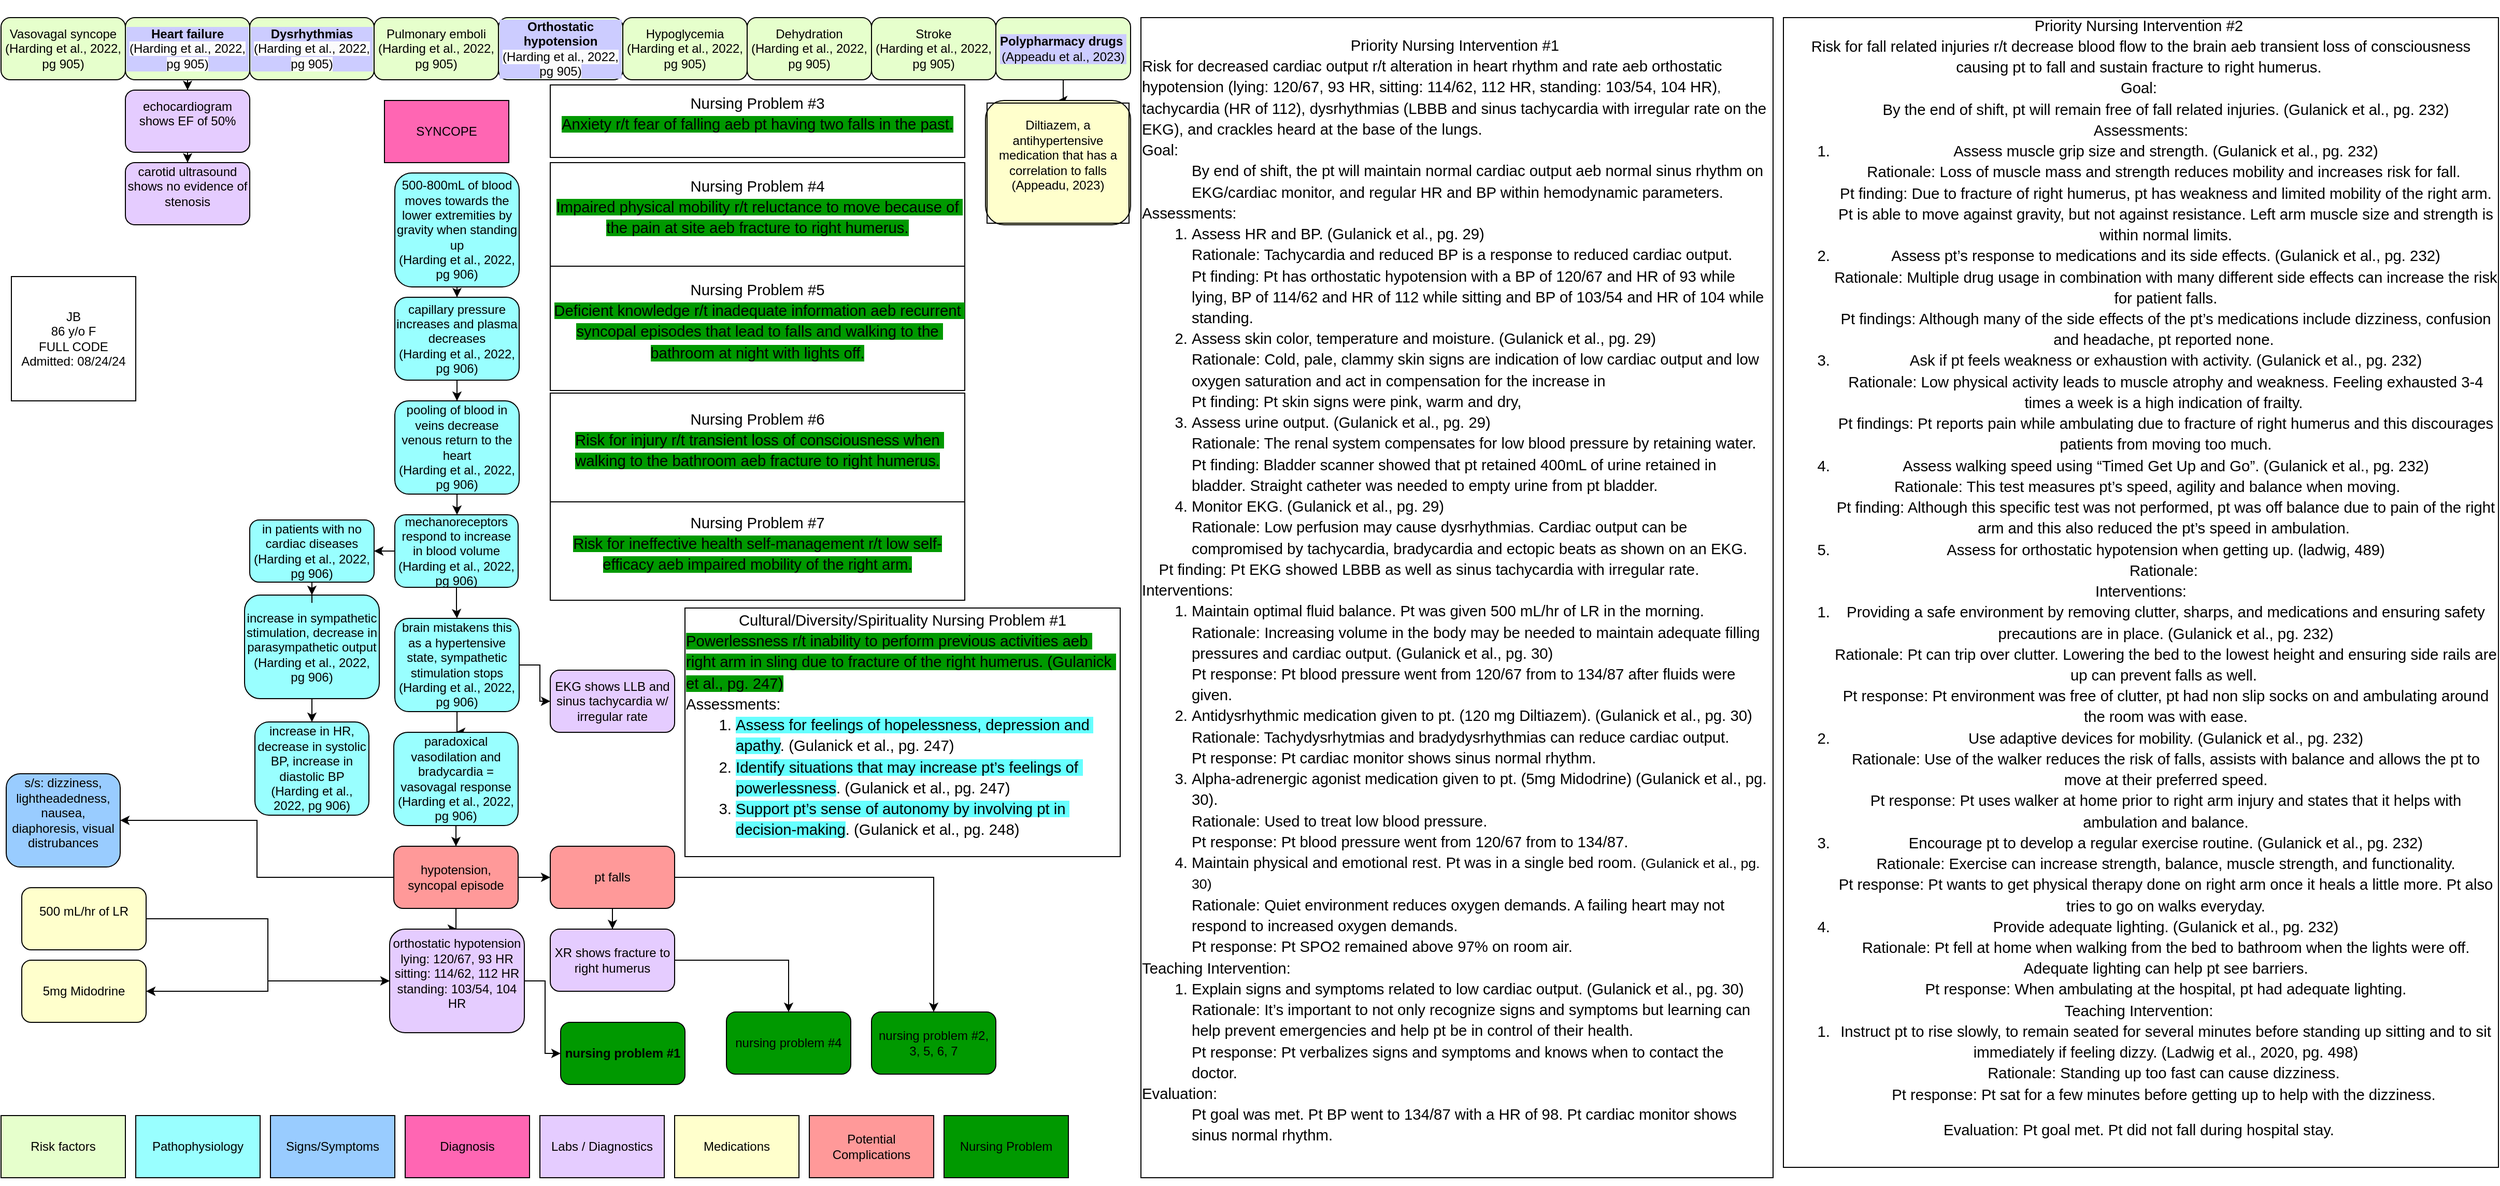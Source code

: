 <mxfile version="24.7.8">
  <diagram name="Page-1" id="JwKQs30fpyQAU54tK5lM">
    <mxGraphModel dx="1697" dy="2202" grid="1" gridSize="10" guides="1" tooltips="1" connect="1" arrows="1" fold="1" page="1" pageScale="1" pageWidth="850" pageHeight="1100" math="0" shadow="0">
      <root>
        <mxCell id="0" />
        <mxCell id="1" parent="0" />
        <mxCell id="rDe-ku0naCSiRZYIw7cr-1" value="JB&lt;div&gt;86 y/o F&lt;/div&gt;&lt;div&gt;FULL CODE&lt;/div&gt;&lt;div&gt;Admitted: 08/24/24&lt;/div&gt;" style="rounded=0;whiteSpace=wrap;html=1;" parent="1" vertex="1">
          <mxGeometry x="20" y="260" width="120" height="120" as="geometry" />
        </mxCell>
        <mxCell id="rDe-ku0naCSiRZYIw7cr-2" value="SYNCOPE" style="rounded=0;whiteSpace=wrap;html=1;fillColor=#FF66B3;" parent="1" vertex="1">
          <mxGeometry x="380" y="90" width="120" height="60" as="geometry" />
        </mxCell>
        <mxCell id="rDe-ku0naCSiRZYIw7cr-3" value="Vasovagal syncope&lt;div&gt;(Harding et al., 2022, pg 905)&lt;/div&gt;" style="rounded=1;whiteSpace=wrap;html=1;fillColor=#E6FFCC;" parent="1" vertex="1">
          <mxGeometry x="10" y="10" width="120" height="60" as="geometry" />
        </mxCell>
        <mxCell id="feBVgHe762FqVsPA2SjR-80" value="" style="edgeStyle=orthogonalEdgeStyle;rounded=0;orthogonalLoop=1;jettySize=auto;html=1;" edge="1" parent="1" source="rDe-ku0naCSiRZYIw7cr-4" target="feBVgHe762FqVsPA2SjR-79">
          <mxGeometry relative="1" as="geometry" />
        </mxCell>
        <mxCell id="rDe-ku0naCSiRZYIw7cr-4" value="Heart failure&lt;div&gt;&lt;span style=&quot;font-weight: 400; background-color: rgb(251, 251, 251);&quot;&gt;(Harding et al., 2022, pg 905)&lt;/span&gt;&lt;br&gt;&lt;/div&gt;" style="rounded=1;whiteSpace=wrap;html=1;labelBackgroundColor=#CCCCFF;fontStyle=1;fillColor=#E6FFCC;" parent="1" vertex="1">
          <mxGeometry x="130" y="10" width="120" height="60" as="geometry" />
        </mxCell>
        <mxCell id="rDe-ku0naCSiRZYIw7cr-5" value="Dysrhythmias&lt;div&gt;&lt;span style=&quot;font-weight: 400; background-color: rgb(251, 251, 251);&quot;&gt;(Harding et al., 2022, pg 905)&lt;/span&gt;&lt;br&gt;&lt;/div&gt;" style="rounded=1;whiteSpace=wrap;html=1;fontStyle=1;textShadow=0;labelBackgroundColor=#CCCCFF;fillColor=#E6FFCC;" parent="1" vertex="1">
          <mxGeometry x="250" y="10" width="120" height="60" as="geometry" />
        </mxCell>
        <mxCell id="rDe-ku0naCSiRZYIw7cr-6" value="Pulmonary emboli&lt;div&gt;(Harding et al., 2022, pg 905)&lt;br&gt;&lt;/div&gt;" style="rounded=1;whiteSpace=wrap;html=1;fillColor=#E6FFCC;" parent="1" vertex="1">
          <mxGeometry x="370" y="10" width="120" height="60" as="geometry" />
        </mxCell>
        <mxCell id="feBVgHe762FqVsPA2SjR-74" value="" style="edgeStyle=orthogonalEdgeStyle;rounded=0;orthogonalLoop=1;jettySize=auto;html=1;" edge="1" parent="1" source="rDe-ku0naCSiRZYIw7cr-8" target="feBVgHe762FqVsPA2SjR-73">
          <mxGeometry relative="1" as="geometry" />
        </mxCell>
        <mxCell id="rDe-ku0naCSiRZYIw7cr-8" value="&lt;div&gt;&lt;b&gt;Polypharmacy drugs&lt;/b&gt;&amp;nbsp;&lt;/div&gt;&lt;div&gt;(Appeadu et al., 2023)&lt;br&gt;&lt;/div&gt;" style="rounded=1;whiteSpace=wrap;html=1;fillColor=#E6FFCC;labelBackgroundColor=#CCCCFF;" parent="1" vertex="1">
          <mxGeometry x="970" y="10" width="130" height="60" as="geometry" />
        </mxCell>
        <mxCell id="rDe-ku0naCSiRZYIw7cr-9" value="Hypoglycemia&lt;div&gt;(Harding et al., 2022, pg 905)&lt;br&gt;&lt;/div&gt;" style="rounded=1;whiteSpace=wrap;html=1;fillColor=#E6FFCC;" parent="1" vertex="1">
          <mxGeometry x="610" y="10" width="120" height="60" as="geometry" />
        </mxCell>
        <mxCell id="rDe-ku0naCSiRZYIw7cr-10" value="Dehydration&lt;div&gt;(Harding et al., 2022, pg 905)&lt;br&gt;&lt;/div&gt;" style="rounded=1;whiteSpace=wrap;html=1;fillColor=#E6FFCC;" parent="1" vertex="1">
          <mxGeometry x="730" y="10" width="120" height="60" as="geometry" />
        </mxCell>
        <mxCell id="rDe-ku0naCSiRZYIw7cr-11" value="Stroke&lt;div&gt;(Harding et al., 2022, pg 905)&lt;br&gt;&lt;/div&gt;" style="rounded=1;whiteSpace=wrap;html=1;fillColor=#E6FFCC;" parent="1" vertex="1">
          <mxGeometry x="850" y="10" width="120" height="60" as="geometry" />
        </mxCell>
        <mxCell id="rDe-ku0naCSiRZYIw7cr-12" value="Orthostatic hypotension&lt;div&gt;&lt;span style=&quot;font-weight: 400; background-color: rgb(251, 251, 251);&quot;&gt;(Harding et al., 2022, pg 905)&lt;/span&gt;&lt;br&gt;&lt;/div&gt;" style="rounded=1;whiteSpace=wrap;html=1;fontStyle=1;labelBorderColor=none;labelBackgroundColor=#CCCCFF;fillColor=#E6FFCC;" parent="1" vertex="1">
          <mxGeometry x="490" y="10" width="120" height="60" as="geometry" />
        </mxCell>
        <mxCell id="feBVgHe762FqVsPA2SjR-2" value="" style="edgeStyle=orthogonalEdgeStyle;rounded=0;orthogonalLoop=1;jettySize=auto;html=1;" edge="1" parent="1" source="rDe-ku0naCSiRZYIw7cr-13" target="feBVgHe762FqVsPA2SjR-1">
          <mxGeometry relative="1" as="geometry" />
        </mxCell>
        <mxCell id="rDe-ku0naCSiRZYIw7cr-13" value="500-800mL of blood moves towards the lower extremities by gravity when standing up&lt;div&gt;(Harding et al., 2022, pg 906)&lt;br&gt;&lt;/div&gt;" style="rounded=1;whiteSpace=wrap;html=1;fillColor=#99FFFF;" parent="1" vertex="1">
          <mxGeometry x="390" y="160" width="120" height="110" as="geometry" />
        </mxCell>
        <mxCell id="feBVgHe762FqVsPA2SjR-25" value="" style="edgeStyle=orthogonalEdgeStyle;rounded=0;orthogonalLoop=1;jettySize=auto;html=1;" edge="1" parent="1" source="feBVgHe762FqVsPA2SjR-1" target="feBVgHe762FqVsPA2SjR-16">
          <mxGeometry relative="1" as="geometry" />
        </mxCell>
        <mxCell id="feBVgHe762FqVsPA2SjR-1" value="capillary pressure increases and plasma decreases&lt;div&gt;(Harding et al., 2022, pg 906)&lt;br&gt;&lt;/div&gt;" style="whiteSpace=wrap;html=1;rounded=1;fillColor=#99FFFF;" vertex="1" parent="1">
          <mxGeometry x="390" y="280" width="120" height="80" as="geometry" />
        </mxCell>
        <mxCell id="feBVgHe762FqVsPA2SjR-12" value="" style="edgeStyle=orthogonalEdgeStyle;rounded=0;orthogonalLoop=1;jettySize=auto;html=1;" edge="1" parent="1" source="feBVgHe762FqVsPA2SjR-9" target="feBVgHe762FqVsPA2SjR-11">
          <mxGeometry relative="1" as="geometry" />
        </mxCell>
        <mxCell id="feBVgHe762FqVsPA2SjR-9" value="increase in sympathetic stimulation, decrease in parasympathetic output&lt;div&gt;(Harding et al., 2022, pg 906)&lt;br&gt;&lt;/div&gt;" style="whiteSpace=wrap;html=1;rounded=1;fillColor=#99FFFF;" vertex="1" parent="1">
          <mxGeometry x="245" y="567.5" width="130" height="100" as="geometry" />
        </mxCell>
        <mxCell id="feBVgHe762FqVsPA2SjR-11" value="increase in HR, decrease in systolic BP, increase in diastolic BP&lt;div&gt;(Harding et al., 2022, pg 906)&lt;br&gt;&lt;/div&gt;" style="whiteSpace=wrap;html=1;rounded=1;fillColor=#99FFFF;" vertex="1" parent="1">
          <mxGeometry x="255" y="690" width="110" height="90" as="geometry" />
        </mxCell>
        <mxCell id="feBVgHe762FqVsPA2SjR-28" value="" style="edgeStyle=orthogonalEdgeStyle;rounded=0;orthogonalLoop=1;jettySize=auto;html=1;" edge="1" parent="1" source="feBVgHe762FqVsPA2SjR-7" target="feBVgHe762FqVsPA2SjR-20">
          <mxGeometry relative="1" as="geometry" />
        </mxCell>
        <mxCell id="feBVgHe762FqVsPA2SjR-30" value="" style="edgeStyle=orthogonalEdgeStyle;rounded=0;orthogonalLoop=1;jettySize=auto;html=1;" edge="1" parent="1" source="feBVgHe762FqVsPA2SjR-7" target="feBVgHe762FqVsPA2SjR-24">
          <mxGeometry relative="1" as="geometry" />
        </mxCell>
        <mxCell id="feBVgHe762FqVsPA2SjR-7" value="mechanoreceptors respond to increase in blood volume&lt;div&gt;(Harding et al., 2022, pg 906)&lt;br&gt;&lt;/div&gt;" style="whiteSpace=wrap;html=1;rounded=1;fillColor=#99FFFF;" vertex="1" parent="1">
          <mxGeometry x="390" y="490" width="119" height="70" as="geometry" />
        </mxCell>
        <mxCell id="feBVgHe762FqVsPA2SjR-27" value="" style="edgeStyle=orthogonalEdgeStyle;rounded=0;orthogonalLoop=1;jettySize=auto;html=1;" edge="1" parent="1" source="feBVgHe762FqVsPA2SjR-16" target="feBVgHe762FqVsPA2SjR-7">
          <mxGeometry relative="1" as="geometry" />
        </mxCell>
        <mxCell id="feBVgHe762FqVsPA2SjR-16" value="pooling of blood in veins decrease venous return to the heart&lt;div&gt;(Harding et al., 2022, pg 906)&lt;br&gt;&lt;/div&gt;" style="whiteSpace=wrap;html=1;rounded=1;fillColor=#99FFFF;" vertex="1" parent="1">
          <mxGeometry x="390" y="380" width="120" height="90" as="geometry" />
        </mxCell>
        <mxCell id="feBVgHe762FqVsPA2SjR-23" value="" style="edgeStyle=orthogonalEdgeStyle;rounded=0;orthogonalLoop=1;jettySize=auto;html=1;" edge="1" parent="1" source="feBVgHe762FqVsPA2SjR-20" target="feBVgHe762FqVsPA2SjR-22">
          <mxGeometry relative="1" as="geometry" />
        </mxCell>
        <mxCell id="feBVgHe762FqVsPA2SjR-78" value="" style="edgeStyle=orthogonalEdgeStyle;rounded=0;orthogonalLoop=1;jettySize=auto;html=1;" edge="1" parent="1" source="feBVgHe762FqVsPA2SjR-20" target="feBVgHe762FqVsPA2SjR-77">
          <mxGeometry relative="1" as="geometry" />
        </mxCell>
        <mxCell id="feBVgHe762FqVsPA2SjR-20" value="brain mistakens this as a hypertensive state, sympathetic stimulation stops&lt;div&gt;(Harding et al., 2022, pg 906)&lt;br&gt;&lt;/div&gt;" style="whiteSpace=wrap;html=1;rounded=1;fillColor=#99FFFF;" vertex="1" parent="1">
          <mxGeometry x="390" y="590" width="120" height="90" as="geometry" />
        </mxCell>
        <mxCell id="feBVgHe762FqVsPA2SjR-36" value="" style="edgeStyle=orthogonalEdgeStyle;rounded=0;orthogonalLoop=1;jettySize=auto;html=1;" edge="1" parent="1" source="feBVgHe762FqVsPA2SjR-22" target="feBVgHe762FqVsPA2SjR-35">
          <mxGeometry relative="1" as="geometry" />
        </mxCell>
        <mxCell id="feBVgHe762FqVsPA2SjR-22" value="paradoxical vasodilation and bradycardia = vasovagal respons&lt;span style=&quot;background-color: initial;&quot;&gt;e&lt;/span&gt;&lt;div&gt;(Harding et al., 2022, pg 906)&lt;span style=&quot;background-color: initial;&quot;&gt;&lt;br&gt;&lt;/span&gt;&lt;/div&gt;" style="whiteSpace=wrap;html=1;rounded=1;fillColor=#99FFFF;" vertex="1" parent="1">
          <mxGeometry x="389" y="700" width="120" height="90" as="geometry" />
        </mxCell>
        <mxCell id="feBVgHe762FqVsPA2SjR-33" value="" style="edgeStyle=orthogonalEdgeStyle;rounded=0;orthogonalLoop=1;jettySize=auto;html=1;" edge="1" parent="1" source="feBVgHe762FqVsPA2SjR-24" target="feBVgHe762FqVsPA2SjR-9">
          <mxGeometry relative="1" as="geometry" />
        </mxCell>
        <mxCell id="feBVgHe762FqVsPA2SjR-24" value="in patients with no cardiac diseases&lt;div&gt;(Harding et al., 2022, pg 906)&lt;br&gt;&lt;/div&gt;" style="rounded=1;whiteSpace=wrap;html=1;fillColor=#99FFFF;" vertex="1" parent="1">
          <mxGeometry x="250" y="495" width="120" height="60" as="geometry" />
        </mxCell>
        <mxCell id="feBVgHe762FqVsPA2SjR-72" value="" style="edgeStyle=orthogonalEdgeStyle;rounded=0;orthogonalLoop=1;jettySize=auto;html=1;" edge="1" parent="1" source="feBVgHe762FqVsPA2SjR-34" target="feBVgHe762FqVsPA2SjR-66">
          <mxGeometry relative="1" as="geometry" />
        </mxCell>
        <mxCell id="feBVgHe762FqVsPA2SjR-34" value="500 mL/hr of LR&lt;div&gt;&lt;br&gt;&lt;/div&gt;" style="rounded=1;whiteSpace=wrap;html=1;fillColor=#FFFFCC;" vertex="1" parent="1">
          <mxGeometry x="30" y="850" width="120" height="60" as="geometry" />
        </mxCell>
        <mxCell id="feBVgHe762FqVsPA2SjR-39" value="" style="edgeStyle=orthogonalEdgeStyle;rounded=0;orthogonalLoop=1;jettySize=auto;html=1;" edge="1" parent="1" source="feBVgHe762FqVsPA2SjR-35" target="feBVgHe762FqVsPA2SjR-38">
          <mxGeometry relative="1" as="geometry" />
        </mxCell>
        <mxCell id="feBVgHe762FqVsPA2SjR-65" value="" style="edgeStyle=orthogonalEdgeStyle;rounded=0;orthogonalLoop=1;jettySize=auto;html=1;" edge="1" parent="1" source="feBVgHe762FqVsPA2SjR-35" target="feBVgHe762FqVsPA2SjR-64">
          <mxGeometry relative="1" as="geometry" />
        </mxCell>
        <mxCell id="feBVgHe762FqVsPA2SjR-67" value="" style="edgeStyle=orthogonalEdgeStyle;rounded=0;orthogonalLoop=1;jettySize=auto;html=1;" edge="1" parent="1" source="feBVgHe762FqVsPA2SjR-35" target="feBVgHe762FqVsPA2SjR-66">
          <mxGeometry relative="1" as="geometry" />
        </mxCell>
        <mxCell id="feBVgHe762FqVsPA2SjR-35" value="hypotension, syncopal episode" style="whiteSpace=wrap;html=1;rounded=1;fillColor=#FF9999;" vertex="1" parent="1">
          <mxGeometry x="389" y="810" width="120" height="60" as="geometry" />
        </mxCell>
        <mxCell id="feBVgHe762FqVsPA2SjR-63" value="" style="edgeStyle=orthogonalEdgeStyle;rounded=0;orthogonalLoop=1;jettySize=auto;html=1;" edge="1" parent="1" source="feBVgHe762FqVsPA2SjR-38" target="feBVgHe762FqVsPA2SjR-62">
          <mxGeometry relative="1" as="geometry" />
        </mxCell>
        <mxCell id="feBVgHe762FqVsPA2SjR-94" value="" style="edgeStyle=orthogonalEdgeStyle;rounded=0;orthogonalLoop=1;jettySize=auto;html=1;" edge="1" parent="1" source="feBVgHe762FqVsPA2SjR-38" target="feBVgHe762FqVsPA2SjR-93">
          <mxGeometry relative="1" as="geometry" />
        </mxCell>
        <mxCell id="feBVgHe762FqVsPA2SjR-38" value="pt falls" style="rounded=1;whiteSpace=wrap;html=1;fillColor=#FF9999;" vertex="1" parent="1">
          <mxGeometry x="540" y="810" width="120" height="60" as="geometry" />
        </mxCell>
        <mxCell id="feBVgHe762FqVsPA2SjR-47" value="Risk factors" style="rounded=0;whiteSpace=wrap;html=1;labelBackgroundColor=#E6FFCC;labelBorderColor=none;textShadow=0;fillColor=#E6FFCC;" vertex="1" parent="1">
          <mxGeometry x="10" y="1070" width="120" height="60" as="geometry" />
        </mxCell>
        <mxCell id="feBVgHe762FqVsPA2SjR-48" value="Pathophysiology" style="whiteSpace=wrap;html=1;rounded=0;fillColor=#99FFFF;" vertex="1" parent="1">
          <mxGeometry x="140" y="1070" width="120" height="60" as="geometry" />
        </mxCell>
        <mxCell id="feBVgHe762FqVsPA2SjR-50" value="Signs/Symptoms" style="rounded=0;whiteSpace=wrap;html=1;fillColor=#99CCFF;" vertex="1" parent="1">
          <mxGeometry x="270" y="1070" width="120" height="60" as="geometry" />
        </mxCell>
        <mxCell id="feBVgHe762FqVsPA2SjR-51" value="Diagnosis" style="rounded=0;whiteSpace=wrap;html=1;fillColor=#FF66B3;" vertex="1" parent="1">
          <mxGeometry x="400" y="1070" width="120" height="60" as="geometry" />
        </mxCell>
        <mxCell id="feBVgHe762FqVsPA2SjR-52" value="Labs / Diagnostics" style="rounded=0;whiteSpace=wrap;html=1;fillColor=#E5CCFF;" vertex="1" parent="1">
          <mxGeometry x="530" y="1070" width="120" height="60" as="geometry" />
        </mxCell>
        <mxCell id="feBVgHe762FqVsPA2SjR-53" value="Medications" style="rounded=0;whiteSpace=wrap;html=1;fillColor=#FFFFCC;" vertex="1" parent="1">
          <mxGeometry x="660" y="1070" width="120" height="60" as="geometry" />
        </mxCell>
        <mxCell id="feBVgHe762FqVsPA2SjR-54" value="Potential Complications" style="rounded=0;whiteSpace=wrap;html=1;fillColor=#FF9999;" vertex="1" parent="1">
          <mxGeometry x="790" y="1070" width="120" height="60" as="geometry" />
        </mxCell>
        <mxCell id="feBVgHe762FqVsPA2SjR-96" value="" style="edgeStyle=orthogonalEdgeStyle;rounded=0;orthogonalLoop=1;jettySize=auto;html=1;" edge="1" parent="1" source="feBVgHe762FqVsPA2SjR-62" target="feBVgHe762FqVsPA2SjR-95">
          <mxGeometry relative="1" as="geometry" />
        </mxCell>
        <mxCell id="feBVgHe762FqVsPA2SjR-62" value="&lt;br&gt;&lt;span style=&quot;color: rgb(0, 0, 0); font-family: Helvetica; font-size: 12px; font-style: normal; font-variant-ligatures: normal; font-variant-caps: normal; font-weight: 400; letter-spacing: normal; orphans: 2; text-align: center; text-indent: 0px; text-transform: none; widows: 2; word-spacing: 0px; -webkit-text-stroke-width: 0px; white-space: normal; text-decoration-thickness: initial; text-decoration-style: initial; text-decoration-color: initial; float: none; display: inline !important;&quot;&gt;XR shows fracture to right humerus&lt;/span&gt;&lt;div&gt;&lt;br/&gt;&lt;/div&gt;" style="whiteSpace=wrap;html=1;fillColor=#E5CCFF;rounded=1;" vertex="1" parent="1">
          <mxGeometry x="540" y="890" width="120" height="60" as="geometry" />
        </mxCell>
        <mxCell id="feBVgHe762FqVsPA2SjR-64" value="&#xa;&lt;span style=&quot;color: rgb(0, 0, 0); font-family: Helvetica; font-size: 12px; font-style: normal; font-variant-ligatures: normal; font-variant-caps: normal; font-weight: 400; letter-spacing: normal; orphans: 2; text-align: center; text-indent: 0px; text-transform: none; widows: 2; word-spacing: 0px; -webkit-text-stroke-width: 0px; white-space: normal; text-decoration-thickness: initial; text-decoration-style: initial; text-decoration-color: initial; float: none; display: inline !important;&quot;&gt;s/s: dizziness, lightheadedness, nausea, diaphoresis, visual distrubances&lt;/span&gt;&#xa;&#xa;" style="whiteSpace=wrap;html=1;rounded=1;fillColor=#99CCFF;labelBackgroundColor=none;" vertex="1" parent="1">
          <mxGeometry x="15" y="740" width="110" height="90" as="geometry" />
        </mxCell>
        <mxCell id="feBVgHe762FqVsPA2SjR-71" value="" style="edgeStyle=orthogonalEdgeStyle;rounded=0;orthogonalLoop=1;jettySize=auto;html=1;entryX=1;entryY=0.5;entryDx=0;entryDy=0;" edge="1" parent="1" source="feBVgHe762FqVsPA2SjR-66" target="feBVgHe762FqVsPA2SjR-37">
          <mxGeometry relative="1" as="geometry">
            <mxPoint x="210" y="960" as="targetPoint" />
          </mxGeometry>
        </mxCell>
        <mxCell id="feBVgHe762FqVsPA2SjR-98" value="" style="edgeStyle=orthogonalEdgeStyle;rounded=0;orthogonalLoop=1;jettySize=auto;html=1;" edge="1" parent="1" source="feBVgHe762FqVsPA2SjR-66" target="feBVgHe762FqVsPA2SjR-97">
          <mxGeometry relative="1" as="geometry" />
        </mxCell>
        <mxCell id="feBVgHe762FqVsPA2SjR-66" value="&#xa;&lt;span style=&quot;color: rgb(0, 0, 0); font-family: Helvetica; font-size: 12px; font-style: normal; font-variant-ligatures: normal; font-variant-caps: normal; font-weight: 400; letter-spacing: normal; orphans: 2; text-align: center; text-indent: 0px; text-transform: none; widows: 2; word-spacing: 0px; -webkit-text-stroke-width: 0px; white-space: normal; text-decoration-thickness: initial; text-decoration-style: initial; text-decoration-color: initial; float: none; display: inline !important;&quot;&gt;orthostatic hypotension&lt;/span&gt;&lt;div style=&quot;forced-color-adjust: none; color: rgb(0, 0, 0); font-family: Helvetica; font-size: 12px; font-style: normal; font-variant-ligatures: normal; font-variant-caps: normal; font-weight: 400; letter-spacing: normal; orphans: 2; text-align: center; text-indent: 0px; text-transform: none; widows: 2; word-spacing: 0px; -webkit-text-stroke-width: 0px; white-space: normal; text-decoration-thickness: initial; text-decoration-style: initial; text-decoration-color: initial;&quot;&gt;lying: 120/67, 93 HR&lt;/div&gt;&lt;div style=&quot;forced-color-adjust: none; color: rgb(0, 0, 0); font-family: Helvetica; font-size: 12px; font-style: normal; font-variant-ligatures: normal; font-variant-caps: normal; font-weight: 400; letter-spacing: normal; orphans: 2; text-align: center; text-indent: 0px; text-transform: none; widows: 2; word-spacing: 0px; -webkit-text-stroke-width: 0px; white-space: normal; text-decoration-thickness: initial; text-decoration-style: initial; text-decoration-color: initial;&quot;&gt;sitting: 114/62, 112 HR&lt;/div&gt;&lt;div style=&quot;forced-color-adjust: none; color: rgb(0, 0, 0); font-family: Helvetica; font-size: 12px; font-style: normal; font-variant-ligatures: normal; font-variant-caps: normal; font-weight: 400; letter-spacing: normal; orphans: 2; text-align: center; text-indent: 0px; text-transform: none; widows: 2; word-spacing: 0px; -webkit-text-stroke-width: 0px; white-space: normal; text-decoration-thickness: initial; text-decoration-style: initial; text-decoration-color: initial;&quot;&gt;standing: 103/54, 104 HR&lt;/div&gt;&#xa;&#xa;" style="whiteSpace=wrap;html=1;rounded=1;fillColor=#E5CCFF;labelBackgroundColor=none;" vertex="1" parent="1">
          <mxGeometry x="385" y="890" width="130" height="100" as="geometry" />
        </mxCell>
        <mxCell id="feBVgHe762FqVsPA2SjR-37" value="5mg Midodrine" style="rounded=1;whiteSpace=wrap;html=1;fillColor=#FFFFCC;" vertex="1" parent="1">
          <mxGeometry x="30" y="920" width="120" height="60" as="geometry" />
        </mxCell>
        <mxCell id="feBVgHe762FqVsPA2SjR-73" value="&#xa;&lt;span style=&quot;color: rgb(0, 0, 0); font-family: Helvetica; font-size: 12px; font-style: normal; font-variant-ligatures: normal; font-variant-caps: normal; font-weight: 400; letter-spacing: normal; orphans: 2; text-align: center; text-indent: 0px; text-transform: none; widows: 2; word-spacing: 0px; -webkit-text-stroke-width: 0px; white-space: normal; text-decoration-thickness: initial; text-decoration-style: initial; text-decoration-color: initial; float: none; display: inline !important;&quot;&gt;Diltiazem, a antihypertensive medication that has a correlation to falls&lt;/span&gt;&lt;div style=&quot;forced-color-adjust: none; color: rgb(0, 0, 0); font-family: Helvetica; font-size: 12px; font-style: normal; font-variant-ligatures: normal; font-variant-caps: normal; font-weight: 400; letter-spacing: normal; orphans: 2; text-align: center; text-indent: 0px; text-transform: none; widows: 2; word-spacing: 0px; -webkit-text-stroke-width: 0px; white-space: normal; text-decoration-thickness: initial; text-decoration-style: initial; text-decoration-color: initial;&quot;&gt;(Appeadu, 2023)&lt;/div&gt;&#xa;&#xa;" style="whiteSpace=wrap;html=1;fillColor=#FFFFCC;rounded=1;labelBorderColor=default;labelBackgroundColor=none;" vertex="1" parent="1">
          <mxGeometry x="960" y="90" width="140" height="120" as="geometry" />
        </mxCell>
        <mxCell id="feBVgHe762FqVsPA2SjR-77" value="EKG shows LLB and sinus tachycardia w/ irregular rate" style="whiteSpace=wrap;html=1;fillColor=#E5CCFF;rounded=1;" vertex="1" parent="1">
          <mxGeometry x="540" y="640" width="120" height="60" as="geometry" />
        </mxCell>
        <mxCell id="feBVgHe762FqVsPA2SjR-82" value="" style="edgeStyle=orthogonalEdgeStyle;rounded=0;orthogonalLoop=1;jettySize=auto;html=1;" edge="1" parent="1" source="feBVgHe762FqVsPA2SjR-79" target="feBVgHe762FqVsPA2SjR-81">
          <mxGeometry relative="1" as="geometry" />
        </mxCell>
        <mxCell id="feBVgHe762FqVsPA2SjR-79" value="&#xa;&lt;span style=&quot;color: rgb(0, 0, 0); font-family: Helvetica; font-size: 12px; font-style: normal; font-variant-ligatures: normal; font-variant-caps: normal; font-weight: 400; letter-spacing: normal; orphans: 2; text-align: center; text-indent: 0px; text-transform: none; widows: 2; word-spacing: 0px; -webkit-text-stroke-width: 0px; white-space: normal; text-decoration-thickness: initial; text-decoration-style: initial; text-decoration-color: initial; float: none; display: inline !important;&quot;&gt;echocardiogram shows EF of 50%&lt;/span&gt;&#xa;&#xa;" style="whiteSpace=wrap;html=1;fillColor=#E5CCFF;rounded=1;labelBackgroundColor=none;fontStyle=1;" vertex="1" parent="1">
          <mxGeometry x="130" y="80" width="120" height="60" as="geometry" />
        </mxCell>
        <mxCell id="feBVgHe762FqVsPA2SjR-81" value="&#xa;&lt;span style=&quot;color: rgb(0, 0, 0); font-family: Helvetica; font-size: 12px; font-style: normal; font-variant-ligatures: normal; font-variant-caps: normal; font-weight: 400; letter-spacing: normal; orphans: 2; text-align: center; text-indent: 0px; text-transform: none; widows: 2; word-spacing: 0px; -webkit-text-stroke-width: 0px; white-space: normal; text-decoration-thickness: initial; text-decoration-style: initial; text-decoration-color: initial; float: none; display: inline !important;&quot;&gt;carotid ultrasound shows no evidence of stenosis&lt;/span&gt;&#xa;&#xa;" style="whiteSpace=wrap;html=1;fillColor=#E5CCFF;rounded=1;labelBackgroundColor=none;fontStyle=1;" vertex="1" parent="1">
          <mxGeometry x="130" y="150" width="120" height="60" as="geometry" />
        </mxCell>
        <mxCell id="feBVgHe762FqVsPA2SjR-85" value="&lt;br&gt;&lt;b id=&quot;docs-internal-guid-7f35b3a4-7fff-975d-0335-6a06d6628070&quot; style=&quot;font-weight:normal;&quot;&gt;&lt;p style=&quot;line-height:1.38;margin-top:0pt;margin-bottom:0pt;&quot; dir=&quot;ltr&quot;&gt;&lt;span style=&quot;font-size:11pt;font-family:Arial,sans-serif;color:#000000;background-color:transparent;font-weight:400;font-style:normal;font-variant:normal;text-decoration:none;vertical-align:baseline;white-space:pre;white-space:pre-wrap;&quot;&gt;Nursing Problem #3&lt;/span&gt;&lt;/p&gt;&lt;p style=&quot;line-height:1.38;margin-top:0pt;margin-bottom:0pt;&quot; dir=&quot;ltr&quot;&gt;&lt;span style=&quot;font-size: 11pt; font-family: Arial, sans-serif; color: rgb(0, 0, 0); font-weight: 400; font-style: normal; font-variant: normal; text-decoration: none; vertical-align: baseline; white-space: pre-wrap; background-color: rgb(0, 153, 0);&quot;&gt;Anxiety r/t fear of falling aeb pt having two falls in the past.&lt;/span&gt;&lt;/p&gt;&lt;/b&gt;&lt;br class=&quot;Apple-interchange-newline&quot;&gt;&lt;div&gt;&lt;br/&gt;&lt;/div&gt;" style="rounded=0;whiteSpace=wrap;html=1;" vertex="1" parent="1">
          <mxGeometry x="540" y="75" width="400" height="70" as="geometry" />
        </mxCell>
        <mxCell id="feBVgHe762FqVsPA2SjR-86" value="&lt;br&gt;&lt;b id=&quot;docs-internal-guid-26dd37b6-7fff-f5ae-7b8d-1196bfe40a21&quot; style=&quot;font-weight:normal;&quot;&gt;&lt;p style=&quot;line-height:1.38;margin-top:0pt;margin-bottom:0pt;&quot; dir=&quot;ltr&quot;&gt;&lt;span style=&quot;font-size:11pt;font-family:Arial,sans-serif;color:#000000;background-color:transparent;font-weight:400;font-style:normal;font-variant:normal;text-decoration:none;vertical-align:baseline;white-space:pre;white-space:pre-wrap;&quot;&gt;Nursing Problem #4&lt;/span&gt;&lt;/p&gt;&lt;p style=&quot;line-height:1.38;margin-top:0pt;margin-bottom:0pt;&quot; dir=&quot;ltr&quot;&gt;&lt;span style=&quot;font-size: 11pt; font-family: Arial, sans-serif; color: rgb(0, 0, 0); font-weight: 400; font-style: normal; font-variant: normal; text-decoration: none; vertical-align: baseline; white-space: pre-wrap; background-color: rgb(0, 153, 0);&quot;&gt;Impaired physical mobility r/t reluctance to move because of the pain at site aeb fracture to right humerus.&lt;/span&gt;&lt;/p&gt;&lt;/b&gt;&lt;br class=&quot;Apple-interchange-newline&quot;&gt;&lt;div&gt;&lt;br/&gt;&lt;/div&gt;" style="rounded=0;whiteSpace=wrap;html=1;" vertex="1" parent="1">
          <mxGeometry x="540" y="150" width="400" height="100" as="geometry" />
        </mxCell>
        <mxCell id="feBVgHe762FqVsPA2SjR-87" value="&lt;br&gt;&lt;b id=&quot;docs-internal-guid-f7875ec3-7fff-6393-5d1f-aea3fa22fc82&quot; style=&quot;font-weight:normal;&quot;&gt;&lt;p style=&quot;line-height:1.38;margin-top:0pt;margin-bottom:0pt;&quot; dir=&quot;ltr&quot;&gt;&lt;span style=&quot;font-size:11pt;font-family:Arial,sans-serif;color:#000000;background-color:transparent;font-weight:400;font-style:normal;font-variant:normal;text-decoration:none;vertical-align:baseline;white-space:pre;white-space:pre-wrap;&quot;&gt;Nursing Problem #5&lt;/span&gt;&lt;/p&gt;&lt;p style=&quot;line-height:1.38;margin-top:0pt;margin-bottom:0pt;&quot; dir=&quot;ltr&quot;&gt;&lt;span style=&quot;font-size: 11pt; font-family: Arial, sans-serif; color: rgb(0, 0, 0); font-weight: 400; font-style: normal; font-variant: normal; text-decoration: none; vertical-align: baseline; white-space: pre-wrap; background-color: rgb(0, 153, 0);&quot;&gt;Deficient knowledge r/t inadequate information aeb recurrent syncopal episodes that lead to falls and walking to the bathroom at night with lights off.&lt;/span&gt;&lt;/p&gt;&lt;/b&gt;&lt;br class=&quot;Apple-interchange-newline&quot;&gt;&lt;div&gt;&lt;br/&gt;&lt;/div&gt;" style="rounded=0;whiteSpace=wrap;html=1;" vertex="1" parent="1">
          <mxGeometry x="540" y="250" width="400" height="120" as="geometry" />
        </mxCell>
        <mxCell id="feBVgHe762FqVsPA2SjR-88" value="&lt;br&gt;&lt;b id=&quot;docs-internal-guid-7d2edd6b-7fff-0916-3877-ef94a3619c4b&quot; style=&quot;font-weight:normal;&quot;&gt;&lt;p style=&quot;line-height:1.38;margin-top:0pt;margin-bottom:0pt;&quot; dir=&quot;ltr&quot;&gt;&lt;span style=&quot;font-size:11pt;font-family:Arial,sans-serif;color:#000000;background-color:transparent;font-weight:400;font-style:normal;font-variant:normal;text-decoration:none;vertical-align:baseline;white-space:pre;white-space:pre-wrap;&quot;&gt;Nursing Problem #6&lt;/span&gt;&lt;/p&gt;&lt;p style=&quot;line-height:1.38;margin-top:0pt;margin-bottom:0pt;&quot; dir=&quot;ltr&quot;&gt;&lt;span style=&quot;font-size: 11pt; font-family: Arial, sans-serif; color: rgb(0, 0, 0); font-weight: 400; font-style: normal; font-variant: normal; text-decoration: none; vertical-align: baseline; white-space: pre-wrap; background-color: rgb(0, 153, 0);&quot;&gt;Risk for injury r/t transient loss of consciousness when walking to the bathroom aeb fracture to right humerus.&lt;/span&gt;&lt;/p&gt;&lt;/b&gt;&lt;br class=&quot;Apple-interchange-newline&quot;&gt;&lt;div&gt;&lt;br/&gt;&lt;/div&gt;" style="rounded=0;whiteSpace=wrap;html=1;" vertex="1" parent="1">
          <mxGeometry x="540" y="372.5" width="400" height="105" as="geometry" />
        </mxCell>
        <mxCell id="feBVgHe762FqVsPA2SjR-89" value="&lt;br&gt;&lt;b id=&quot;docs-internal-guid-e5cf0105-7fff-4e0f-7b5a-811878b4f8a1&quot; style=&quot;font-weight:normal;&quot;&gt;&lt;p style=&quot;line-height:1.38;margin-top:0pt;margin-bottom:0pt;&quot; dir=&quot;ltr&quot;&gt;&lt;span style=&quot;font-size:11pt;font-family:Arial,sans-serif;color:#000000;background-color:transparent;font-weight:400;font-style:normal;font-variant:normal;text-decoration:none;vertical-align:baseline;white-space:pre;white-space:pre-wrap;&quot;&gt;Nursing Problem #7&lt;/span&gt;&lt;/p&gt;&lt;p style=&quot;line-height:1.38;margin-top:0pt;margin-bottom:0pt;&quot; dir=&quot;ltr&quot;&gt;&lt;span style=&quot;font-size: 11pt; font-family: Arial, sans-serif; color: rgb(0, 0, 0); font-weight: 400; font-style: normal; font-variant: normal; text-decoration: none; vertical-align: baseline; white-space: pre-wrap; background-color: rgb(0, 153, 0);&quot;&gt;Risk for ineffective health self-management r/t low self-efficacy aeb impaired mobility of the right arm.&lt;/span&gt;&lt;/p&gt;&lt;/b&gt;&lt;br class=&quot;Apple-interchange-newline&quot;&gt;&lt;div&gt;&lt;br/&gt;&lt;/div&gt;" style="rounded=0;whiteSpace=wrap;html=1;" vertex="1" parent="1">
          <mxGeometry x="540" y="477.5" width="400" height="95" as="geometry" />
        </mxCell>
        <mxCell id="feBVgHe762FqVsPA2SjR-90" value="Nursing Problem" style="rounded=0;whiteSpace=wrap;html=1;fillColor=#009900;" vertex="1" parent="1">
          <mxGeometry x="920" y="1070" width="120" height="60" as="geometry" />
        </mxCell>
        <mxCell id="feBVgHe762FqVsPA2SjR-93" value="nursing problem #2, 3, 5, 6, 7" style="whiteSpace=wrap;html=1;fillColor=#009900;rounded=1;" vertex="1" parent="1">
          <mxGeometry x="850" y="970" width="120" height="60" as="geometry" />
        </mxCell>
        <mxCell id="feBVgHe762FqVsPA2SjR-95" value="nursing problem #4" style="whiteSpace=wrap;html=1;fillColor=#009900;rounded=1;" vertex="1" parent="1">
          <mxGeometry x="710" y="970" width="120" height="60" as="geometry" />
        </mxCell>
        <mxCell id="feBVgHe762FqVsPA2SjR-97" value="&lt;b&gt;nursing problem #1&lt;/b&gt;" style="whiteSpace=wrap;html=1;fillColor=#009900;rounded=1;labelBackgroundColor=none;" vertex="1" parent="1">
          <mxGeometry x="550" y="980" width="120" height="60" as="geometry" />
        </mxCell>
        <mxCell id="feBVgHe762FqVsPA2SjR-101" value="&lt;br&gt;&lt;b id=&quot;docs-internal-guid-797cafc7-7fff-a53f-c517-3586a3da65c8&quot; style=&quot;font-weight:normal;&quot;&gt;&lt;p style=&quot;line-height:1.38;margin-top:0pt;margin-bottom:0pt;&quot; dir=&quot;ltr&quot;&gt;&lt;span style=&quot;font-size:11pt;font-family:Arial,sans-serif;color:#000000;background-color:transparent;font-weight:400;font-style:normal;font-variant:normal;text-decoration:none;vertical-align:baseline;white-space:pre;white-space:pre-wrap;&quot;&gt;Priority Nursing Intervention #1&amp;nbsp;&lt;/span&gt;&lt;/p&gt;&lt;p style=&quot;text-align: left; line-height: 1.38; margin-top: 0pt; margin-bottom: 0pt;&quot; dir=&quot;ltr&quot;&gt;&lt;span style=&quot;font-size:11pt;font-family:Arial,sans-serif;color:#000000;background-color:transparent;font-weight:400;font-style:normal;font-variant:normal;text-decoration:none;vertical-align:baseline;white-space:pre;white-space:pre-wrap;&quot;&gt;Risk for decreased cardiac output r/t alteration in heart rhythm and rate aeb orthostatic hypotension (lying: 120/67, 93 HR, sitting: 114/62, 112 HR, standing: 103/54, 104 HR)&lt;/span&gt;&lt;span style=&quot;font-size:9pt;font-family:Arial,sans-serif;color:#000000;background-color:transparent;font-weight:400;font-style:normal;font-variant:normal;text-decoration:none;vertical-align:baseline;white-space:pre;white-space:pre-wrap;&quot;&gt;, &lt;/span&gt;&lt;span style=&quot;font-size:11pt;font-family:Arial,sans-serif;color:#000000;background-color:transparent;font-weight:400;font-style:normal;font-variant:normal;text-decoration:none;vertical-align:baseline;white-space:pre;white-space:pre-wrap;&quot;&gt;tachycardia (HR of 112), dysrhythmias (LBBB and sinus tachycardia with irregular rate on the EKG), and crackles heard at the base of the lungs.&amp;nbsp;&lt;/span&gt;&lt;/p&gt;&lt;p style=&quot;text-align: left; line-height: 1.38; margin-top: 0pt; margin-bottom: 0pt;&quot; dir=&quot;ltr&quot;&gt;&lt;span style=&quot;font-size:11pt;font-family:Arial,sans-serif;color:#000000;background-color:transparent;font-weight:400;font-style:normal;font-variant:normal;text-decoration:none;vertical-align:baseline;white-space:pre;white-space:pre-wrap;&quot;&gt;Goal:&lt;/span&gt;&lt;/p&gt;&lt;p style=&quot;text-align: left; line-height: 1.38; margin-left: 36pt; margin-top: 0pt; margin-bottom: 0pt;&quot; dir=&quot;ltr&quot;&gt;&lt;span style=&quot;font-size:11pt;font-family:Arial,sans-serif;color:#000000;background-color:transparent;font-weight:400;font-style:normal;font-variant:normal;text-decoration:none;vertical-align:baseline;white-space:pre;white-space:pre-wrap;&quot;&gt;By end of shift, the pt will maintain normal cardiac output aeb normal sinus rhythm on EKG/cardiac monitor, and regular HR and BP within hemodynamic parameters.&amp;nbsp;&lt;/span&gt;&lt;/p&gt;&lt;p style=&quot;text-align: left; line-height: 1.38; margin-top: 0pt; margin-bottom: 0pt;&quot; dir=&quot;ltr&quot;&gt;&lt;span style=&quot;font-size:11pt;font-family:Arial,sans-serif;color:#000000;background-color:transparent;font-weight:400;font-style:normal;font-variant:normal;text-decoration:none;vertical-align:baseline;white-space:pre;white-space:pre-wrap;&quot;&gt;Assessments:&lt;/span&gt;&lt;/p&gt;&lt;ol style=&quot;margin-top:0;margin-bottom:0;padding-inline-start:48px;&quot;&gt;&lt;li aria-level=&quot;1&quot; style=&quot;list-style-type:decimal;font-size:11pt;font-family:Arial,sans-serif;color:#000000;background-color:transparent;font-weight:400;font-style:normal;font-variant:normal;text-decoration:none;vertical-align:baseline;white-space:pre;&quot; dir=&quot;ltr&quot;&gt;&lt;p role=&quot;presentation&quot; style=&quot;text-align: left; line-height: 1.38; margin-top: 0pt; margin-bottom: 0pt;&quot; dir=&quot;ltr&quot;&gt;&lt;span style=&quot;font-size:11pt;font-family:Arial,sans-serif;color:#000000;background-color:transparent;font-weight:400;font-style:normal;font-variant:normal;text-decoration:none;vertical-align:baseline;white-space:pre;white-space:pre-wrap;&quot;&gt;Assess HR and BP. (Gulanick et al., pg. 29)&lt;/span&gt;&lt;/p&gt;&lt;/li&gt;&lt;/ol&gt;&lt;p style=&quot;text-align: left; line-height: 1.38; margin-left: 36pt; margin-top: 0pt; margin-bottom: 0pt;&quot; dir=&quot;ltr&quot;&gt;&lt;span style=&quot;font-size:11pt;font-family:Arial,sans-serif;color:#000000;background-color:transparent;font-weight:400;font-style:normal;font-variant:normal;text-decoration:none;vertical-align:baseline;white-space:pre;white-space:pre-wrap;&quot;&gt;Rationale: Tachycardia and reduced BP is a response to reduced cardiac output.&lt;/span&gt;&lt;/p&gt;&lt;p style=&quot;text-align: left; line-height: 1.38; margin-left: 36pt; margin-top: 0pt; margin-bottom: 0pt;&quot; dir=&quot;ltr&quot;&gt;&lt;span style=&quot;font-size:11pt;font-family:Arial,sans-serif;color:#000000;background-color:transparent;font-weight:400;font-style:normal;font-variant:normal;text-decoration:none;vertical-align:baseline;white-space:pre;white-space:pre-wrap;&quot;&gt;Pt finding: Pt has orthostatic hypotension with a BP of 120/67 and HR of 93 while lying, BP of 114/62 and HR of 112 while sitting and BP of 103/54 and HR of 104 while standing.&amp;nbsp;&lt;/span&gt;&lt;/p&gt;&lt;ol start=&quot;2&quot; style=&quot;margin-top:0;margin-bottom:0;padding-inline-start:48px;&quot;&gt;&lt;li aria-level=&quot;1&quot; style=&quot;list-style-type:decimal;font-size:11pt;font-family:Arial,sans-serif;color:#000000;background-color:transparent;font-weight:400;font-style:normal;font-variant:normal;text-decoration:none;vertical-align:baseline;white-space:pre;&quot; dir=&quot;ltr&quot;&gt;&lt;p role=&quot;presentation&quot; style=&quot;text-align: left; line-height: 1.38; margin-top: 0pt; margin-bottom: 0pt;&quot; dir=&quot;ltr&quot;&gt;&lt;span style=&quot;font-size:11pt;font-family:Arial,sans-serif;color:#000000;background-color:transparent;font-weight:400;font-style:normal;font-variant:normal;text-decoration:none;vertical-align:baseline;white-space:pre;white-space:pre-wrap;&quot;&gt;Assess skin color, temperature and moisture. (Gulanick et al., pg. 29)&lt;/span&gt;&lt;/p&gt;&lt;/li&gt;&lt;/ol&gt;&lt;p style=&quot;text-align: left; line-height: 1.38; margin-left: 36pt; margin-top: 0pt; margin-bottom: 0pt;&quot; dir=&quot;ltr&quot;&gt;&lt;span style=&quot;font-size:11pt;font-family:Arial,sans-serif;color:#000000;background-color:transparent;font-weight:400;font-style:normal;font-variant:normal;text-decoration:none;vertical-align:baseline;white-space:pre;white-space:pre-wrap;&quot;&gt;Rationale: Cold, pale, clammy skin signs are indication of low cardiac output and low oxygen saturation and act in compensation for the increase in&amp;nbsp;&lt;/span&gt;&lt;/p&gt;&lt;p style=&quot;text-align: left; line-height: 1.38; margin-left: 36pt; margin-top: 0pt; margin-bottom: 0pt;&quot; dir=&quot;ltr&quot;&gt;&lt;span style=&quot;font-size:11pt;font-family:Arial,sans-serif;color:#000000;background-color:transparent;font-weight:400;font-style:normal;font-variant:normal;text-decoration:none;vertical-align:baseline;white-space:pre;white-space:pre-wrap;&quot;&gt;Pt finding: Pt skin signs were pink, warm and dry,&lt;/span&gt;&lt;/p&gt;&lt;ol start=&quot;3&quot; style=&quot;margin-top:0;margin-bottom:0;padding-inline-start:48px;&quot;&gt;&lt;li aria-level=&quot;1&quot; style=&quot;list-style-type:decimal;font-size:11pt;font-family:Arial,sans-serif;color:#000000;background-color:transparent;font-weight:400;font-style:normal;font-variant:normal;text-decoration:none;vertical-align:baseline;white-space:pre;&quot; dir=&quot;ltr&quot;&gt;&lt;p role=&quot;presentation&quot; style=&quot;text-align: left; line-height: 1.38; margin-top: 0pt; margin-bottom: 0pt;&quot; dir=&quot;ltr&quot;&gt;&lt;span style=&quot;font-size:11pt;font-family:Arial,sans-serif;color:#000000;background-color:transparent;font-weight:400;font-style:normal;font-variant:normal;text-decoration:none;vertical-align:baseline;white-space:pre;white-space:pre-wrap;&quot;&gt;Assess urine output. (Gulanick et al., pg. 29)&lt;/span&gt;&lt;/p&gt;&lt;/li&gt;&lt;/ol&gt;&lt;p style=&quot;text-align: left; line-height: 1.38; margin-left: 36pt; margin-top: 0pt; margin-bottom: 0pt;&quot; dir=&quot;ltr&quot;&gt;&lt;span style=&quot;font-size:11pt;font-family:Arial,sans-serif;color:#000000;background-color:transparent;font-weight:400;font-style:normal;font-variant:normal;text-decoration:none;vertical-align:baseline;white-space:pre;white-space:pre-wrap;&quot;&gt;Rationale: The renal system compensates for low blood pressure by retaining water.&lt;/span&gt;&lt;/p&gt;&lt;p style=&quot;text-align: left; line-height: 1.38; margin-left: 36pt; margin-top: 0pt; margin-bottom: 0pt;&quot; dir=&quot;ltr&quot;&gt;&lt;span style=&quot;font-size:11pt;font-family:Arial,sans-serif;color:#000000;background-color:transparent;font-weight:400;font-style:normal;font-variant:normal;text-decoration:none;vertical-align:baseline;white-space:pre;white-space:pre-wrap;&quot;&gt;Pt finding: Bladder scanner showed that pt retained 400mL of urine retained in bladder. Straight catheter was needed to empty urine from pt bladder.&amp;nbsp;&lt;/span&gt;&lt;/p&gt;&lt;ol start=&quot;4&quot; style=&quot;margin-top:0;margin-bottom:0;padding-inline-start:48px;&quot;&gt;&lt;li aria-level=&quot;1&quot; style=&quot;list-style-type:decimal;font-size:11pt;font-family:Arial,sans-serif;color:#000000;background-color:transparent;font-weight:400;font-style:normal;font-variant:normal;text-decoration:none;vertical-align:baseline;white-space:pre;&quot; dir=&quot;ltr&quot;&gt;&lt;p role=&quot;presentation&quot; style=&quot;text-align: left; line-height: 1.38; margin-top: 0pt; margin-bottom: 0pt;&quot; dir=&quot;ltr&quot;&gt;&lt;span style=&quot;font-size:11pt;font-family:Arial,sans-serif;color:#000000;background-color:transparent;font-weight:400;font-style:normal;font-variant:normal;text-decoration:none;vertical-align:baseline;white-space:pre;white-space:pre-wrap;&quot;&gt;Monitor EKG. (Gulanick et al., pg. 29)&lt;/span&gt;&lt;/p&gt;&lt;/li&gt;&lt;/ol&gt;&lt;p style=&quot;text-align: left; line-height: 1.38; margin-left: 36pt; margin-top: 0pt; margin-bottom: 0pt;&quot; dir=&quot;ltr&quot;&gt;&lt;span style=&quot;font-size:11pt;font-family:Arial,sans-serif;color:#000000;background-color:transparent;font-weight:400;font-style:normal;font-variant:normal;text-decoration:none;vertical-align:baseline;white-space:pre;white-space:pre-wrap;&quot;&gt;Rationale: Low perfusion may cause dysrhythmias. Cardiac output can be compromised by tachycardia, bradycardia and ectopic beats as shown on an EKG.&lt;/span&gt;&lt;/p&gt;&lt;p style=&quot;text-align: left; line-height: 1.38; margin-top: 0pt; margin-bottom: 0pt;&quot; dir=&quot;ltr&quot;&gt;&lt;span style=&quot;font-size:11pt;font-family:Arial,sans-serif;color:#000000;background-color:transparent;font-weight:400;font-style:normal;font-variant:normal;text-decoration:none;vertical-align:baseline;white-space:pre;white-space:pre-wrap;&quot;&gt;&lt;span style=&quot;white-space: pre;&quot;&gt;&amp;nbsp;&amp;nbsp;&amp;nbsp;&amp;nbsp;&lt;/span&gt;&lt;/span&gt;&lt;span style=&quot;font-size:11pt;font-family:Arial,sans-serif;color:#000000;background-color:transparent;font-weight:400;font-style:normal;font-variant:normal;text-decoration:none;vertical-align:baseline;white-space:pre;white-space:pre-wrap;&quot;&gt;Pt finding: Pt EKG showed LBBB as well as sinus tachycardia with irregular rate.&lt;/span&gt;&lt;/p&gt;&lt;p style=&quot;text-align: left; line-height: 1.38; margin-top: 0pt; margin-bottom: 0pt;&quot; dir=&quot;ltr&quot;&gt;&lt;span style=&quot;font-size:11pt;font-family:Arial,sans-serif;color:#000000;background-color:transparent;font-weight:400;font-style:normal;font-variant:normal;text-decoration:none;vertical-align:baseline;white-space:pre;white-space:pre-wrap;&quot;&gt;Interventions:&amp;nbsp;&lt;/span&gt;&lt;/p&gt;&lt;ol style=&quot;margin-top:0;margin-bottom:0;padding-inline-start:48px;&quot;&gt;&lt;li aria-level=&quot;1&quot; style=&quot;list-style-type:decimal;font-size:11pt;font-family:Arial,sans-serif;color:#000000;background-color:transparent;font-weight:400;font-style:normal;font-variant:normal;text-decoration:none;vertical-align:baseline;white-space:pre;&quot; dir=&quot;ltr&quot;&gt;&lt;p role=&quot;presentation&quot; style=&quot;text-align: left; line-height: 1.38; margin-top: 0pt; margin-bottom: 0pt;&quot; dir=&quot;ltr&quot;&gt;&lt;span style=&quot;font-size:11pt;font-family:Arial,sans-serif;color:#000000;background-color:transparent;font-weight:400;font-style:normal;font-variant:normal;text-decoration:none;vertical-align:baseline;white-space:pre;white-space:pre-wrap;&quot;&gt;Maintain optimal fluid balance. Pt was given 500 mL/hr of LR in the morning.&amp;nbsp;&lt;/span&gt;&lt;/p&gt;&lt;/li&gt;&lt;/ol&gt;&lt;p style=&quot;text-align: left; line-height: 1.38; margin-left: 36pt; margin-top: 0pt; margin-bottom: 0pt;&quot; dir=&quot;ltr&quot;&gt;&lt;span style=&quot;font-size:11pt;font-family:Arial,sans-serif;color:#000000;background-color:transparent;font-weight:400;font-style:normal;font-variant:normal;text-decoration:none;vertical-align:baseline;white-space:pre;white-space:pre-wrap;&quot;&gt;Rationale: Increasing volume in the body may be needed to maintain adequate filling pressures and cardiac output. (Gulanick et al., pg. 30)&lt;/span&gt;&lt;/p&gt;&lt;p style=&quot;text-align: left; line-height: 1.38; margin-left: 36pt; margin-top: 0pt; margin-bottom: 0pt;&quot; dir=&quot;ltr&quot;&gt;&lt;span style=&quot;font-size:11pt;font-family:Arial,sans-serif;color:#000000;background-color:transparent;font-weight:400;font-style:normal;font-variant:normal;text-decoration:none;vertical-align:baseline;white-space:pre;white-space:pre-wrap;&quot;&gt;Pt response: Pt blood pressure went from 120/67 from to 134/87 after fluids were given.&amp;nbsp;&lt;/span&gt;&lt;/p&gt;&lt;ol start=&quot;2&quot; style=&quot;margin-top:0;margin-bottom:0;padding-inline-start:48px;&quot;&gt;&lt;li aria-level=&quot;1&quot; style=&quot;list-style-type:decimal;font-size:11pt;font-family:Arial,sans-serif;color:#000000;background-color:transparent;font-weight:400;font-style:normal;font-variant:normal;text-decoration:none;vertical-align:baseline;white-space:pre;&quot; dir=&quot;ltr&quot;&gt;&lt;p role=&quot;presentation&quot; style=&quot;text-align: left; line-height: 1.38; margin-top: 0pt; margin-bottom: 0pt;&quot; dir=&quot;ltr&quot;&gt;&lt;span style=&quot;font-size:11pt;font-family:Arial,sans-serif;color:#000000;background-color:transparent;font-weight:400;font-style:normal;font-variant:normal;text-decoration:none;vertical-align:baseline;white-space:pre;white-space:pre-wrap;&quot;&gt;Antidysrhythmic medication given to pt. (120 mg Diltiazem). (Gulanick et al., pg. 30)&lt;/span&gt;&lt;/p&gt;&lt;/li&gt;&lt;/ol&gt;&lt;p style=&quot;text-align: left; line-height: 1.38; margin-left: 36pt; margin-top: 0pt; margin-bottom: 0pt;&quot; dir=&quot;ltr&quot;&gt;&lt;span style=&quot;font-size:11pt;font-family:Arial,sans-serif;color:#000000;background-color:transparent;font-weight:400;font-style:normal;font-variant:normal;text-decoration:none;vertical-align:baseline;white-space:pre;white-space:pre-wrap;&quot;&gt;Rationale: Tachydysrhytmias and bradydysrhythmias can reduce cardiac output.&lt;/span&gt;&lt;/p&gt;&lt;p style=&quot;text-align: left; line-height: 1.38; margin-left: 36pt; margin-top: 0pt; margin-bottom: 0pt;&quot; dir=&quot;ltr&quot;&gt;&lt;span style=&quot;font-size:11pt;font-family:Arial,sans-serif;color:#000000;background-color:transparent;font-weight:400;font-style:normal;font-variant:normal;text-decoration:none;vertical-align:baseline;white-space:pre;white-space:pre-wrap;&quot;&gt;Pt response: Pt cardiac monitor shows sinus normal rhythm.&amp;nbsp;&lt;/span&gt;&lt;/p&gt;&lt;ol start=&quot;3&quot; style=&quot;margin-top:0;margin-bottom:0;padding-inline-start:48px;&quot;&gt;&lt;li aria-level=&quot;1&quot; style=&quot;list-style-type:decimal;font-size:11pt;font-family:Arial,sans-serif;color:#000000;background-color:transparent;font-weight:400;font-style:normal;font-variant:normal;text-decoration:none;vertical-align:baseline;white-space:pre;&quot; dir=&quot;ltr&quot;&gt;&lt;p role=&quot;presentation&quot; style=&quot;text-align: left; line-height: 1.38; margin-top: 0pt; margin-bottom: 0pt;&quot; dir=&quot;ltr&quot;&gt;&lt;span style=&quot;font-size:11pt;font-family:Arial,sans-serif;color:#000000;background-color:transparent;font-weight:400;font-style:normal;font-variant:normal;text-decoration:none;vertical-align:baseline;white-space:pre;white-space:pre-wrap;&quot;&gt;Alpha-adrenergic agonist medication given to pt. (5mg Midodrine) (Gulanick et al., pg. 30).&lt;/span&gt;&lt;/p&gt;&lt;/li&gt;&lt;/ol&gt;&lt;p style=&quot;text-align: left; line-height: 1.38; margin-left: 36pt; margin-top: 0pt; margin-bottom: 0pt;&quot; dir=&quot;ltr&quot;&gt;&lt;span style=&quot;font-size:11pt;font-family:Arial,sans-serif;color:#000000;background-color:transparent;font-weight:400;font-style:normal;font-variant:normal;text-decoration:none;vertical-align:baseline;white-space:pre;white-space:pre-wrap;&quot;&gt;Rationale: Used to treat low blood pressure.&amp;nbsp;&lt;/span&gt;&lt;/p&gt;&lt;p style=&quot;text-align: left; line-height: 1.38; margin-left: 36pt; margin-top: 0pt; margin-bottom: 0pt;&quot; dir=&quot;ltr&quot;&gt;&lt;span style=&quot;font-size:11pt;font-family:Arial,sans-serif;color:#000000;background-color:transparent;font-weight:400;font-style:normal;font-variant:normal;text-decoration:none;vertical-align:baseline;white-space:pre;white-space:pre-wrap;&quot;&gt;Pt response: Pt blood pressure went from 120/67 from to 134/87.&amp;nbsp;&lt;/span&gt;&lt;/p&gt;&lt;ol start=&quot;4&quot; style=&quot;margin-top:0;margin-bottom:0;padding-inline-start:48px;&quot;&gt;&lt;li aria-level=&quot;1&quot; style=&quot;list-style-type:decimal;font-size:11pt;font-family:Arial,sans-serif;color:#000000;background-color:transparent;font-weight:400;font-style:normal;font-variant:normal;text-decoration:none;vertical-align:baseline;white-space:pre;&quot; dir=&quot;ltr&quot;&gt;&lt;p role=&quot;presentation&quot; style=&quot;text-align: left; line-height: 1.38; margin-top: 0pt; margin-bottom: 0pt;&quot; dir=&quot;ltr&quot;&gt;&lt;span style=&quot;font-size:11pt;font-family:Arial,sans-serif;color:#000000;background-color:transparent;font-weight:400;font-style:normal;font-variant:normal;text-decoration:none;vertical-align:baseline;white-space:pre;white-space:pre-wrap;&quot;&gt;Maintain physical and emotional rest. Pt was in a single bed room. &lt;/span&gt;&lt;span style=&quot;font-size:10pt;font-family:Arial,sans-serif;color:#000000;background-color:transparent;font-weight:400;font-style:normal;font-variant:normal;text-decoration:none;vertical-align:baseline;white-space:pre;white-space:pre-wrap;&quot;&gt;(Gulanick et al., pg. 30)&lt;/span&gt;&lt;/p&gt;&lt;/li&gt;&lt;/ol&gt;&lt;p style=&quot;text-align: left; line-height: 1.38; margin-left: 36pt; margin-top: 0pt; margin-bottom: 0pt;&quot; dir=&quot;ltr&quot;&gt;&lt;span style=&quot;font-size:11pt;font-family:Arial,sans-serif;color:#000000;background-color:transparent;font-weight:400;font-style:normal;font-variant:normal;text-decoration:none;vertical-align:baseline;white-space:pre;white-space:pre-wrap;&quot;&gt;Rationale: Quiet environment reduces oxygen demands. A failing heart may not respond to increased oxygen demands.&lt;/span&gt;&lt;/p&gt;&lt;p style=&quot;text-align: left; line-height: 1.38; margin-left: 36pt; margin-top: 0pt; margin-bottom: 0pt;&quot; dir=&quot;ltr&quot;&gt;&lt;span style=&quot;font-size:11pt;font-family:Arial,sans-serif;color:#000000;background-color:transparent;font-weight:400;font-style:normal;font-variant:normal;text-decoration:none;vertical-align:baseline;white-space:pre;white-space:pre-wrap;&quot;&gt;Pt response: Pt SPO2 remained above 97% on room air.&amp;nbsp;&lt;/span&gt;&lt;/p&gt;&lt;p style=&quot;text-align: left; line-height: 1.38; margin-top: 0pt; margin-bottom: 0pt;&quot; dir=&quot;ltr&quot;&gt;&lt;span style=&quot;font-size:11pt;font-family:Arial,sans-serif;color:#000000;background-color:transparent;font-weight:400;font-style:normal;font-variant:normal;text-decoration:none;vertical-align:baseline;white-space:pre;white-space:pre-wrap;&quot;&gt;Teaching Intervention:&amp;nbsp;&lt;/span&gt;&lt;/p&gt;&lt;ol style=&quot;margin-top:0;margin-bottom:0;padding-inline-start:48px;&quot;&gt;&lt;li aria-level=&quot;1&quot; style=&quot;list-style-type:decimal;font-size:11pt;font-family:Arial,sans-serif;color:#000000;background-color:transparent;font-weight:400;font-style:normal;font-variant:normal;text-decoration:none;vertical-align:baseline;white-space:pre;&quot; dir=&quot;ltr&quot;&gt;&lt;p role=&quot;presentation&quot; style=&quot;text-align: left; line-height: 1.38; margin-top: 0pt; margin-bottom: 0pt;&quot; dir=&quot;ltr&quot;&gt;&lt;span style=&quot;font-size:11pt;font-family:Arial,sans-serif;color:#000000;background-color:transparent;font-weight:400;font-style:normal;font-variant:normal;text-decoration:none;vertical-align:baseline;white-space:pre;white-space:pre-wrap;&quot;&gt;Explain signs and symptoms related to low cardiac output. (Gulanick et al., pg. 30)&lt;/span&gt;&lt;/p&gt;&lt;/li&gt;&lt;/ol&gt;&lt;p style=&quot;text-align: left; line-height: 1.38; margin-left: 36pt; margin-top: 0pt; margin-bottom: 0pt;&quot; dir=&quot;ltr&quot;&gt;&lt;span style=&quot;font-size:11pt;font-family:Arial,sans-serif;color:#000000;background-color:transparent;font-weight:400;font-style:normal;font-variant:normal;text-decoration:none;vertical-align:baseline;white-space:pre;white-space:pre-wrap;&quot;&gt;Rationale: It’s important to not only recognize signs and symptoms but learning can help prevent emergencies and help pt be in control of their health.&lt;/span&gt;&lt;/p&gt;&lt;p style=&quot;text-align: left; line-height: 1.38; margin-left: 36pt; margin-top: 0pt; margin-bottom: 0pt;&quot; dir=&quot;ltr&quot;&gt;&lt;span style=&quot;font-size:11pt;font-family:Arial,sans-serif;color:#000000;background-color:transparent;font-weight:400;font-style:normal;font-variant:normal;text-decoration:none;vertical-align:baseline;white-space:pre;white-space:pre-wrap;&quot;&gt;Pt response: Pt verbalizes signs and symptoms and knows when to contact the doctor.&amp;nbsp;&lt;/span&gt;&lt;/p&gt;&lt;p style=&quot;text-align: left; line-height: 1.38; margin-top: 0pt; margin-bottom: 0pt;&quot; dir=&quot;ltr&quot;&gt;&lt;span style=&quot;font-size:11pt;font-family:Arial,sans-serif;color:#000000;background-color:transparent;font-weight:400;font-style:normal;font-variant:normal;text-decoration:none;vertical-align:baseline;white-space:pre;white-space:pre-wrap;&quot;&gt;Evaluation:&amp;nbsp;&lt;/span&gt;&lt;/p&gt;&lt;p style=&quot;text-align: left; line-height: 1.38; margin-left: 36pt; margin-top: 0pt; margin-bottom: 0pt;&quot; dir=&quot;ltr&quot;&gt;&lt;span style=&quot;font-size:11pt;font-family:Arial,sans-serif;color:#000000;background-color:transparent;font-weight:400;font-style:normal;font-variant:normal;text-decoration:none;vertical-align:baseline;white-space:pre;white-space:pre-wrap;&quot;&gt;Pt goal was met. Pt BP went to 134/87 with a HR of 98. Pt cardiac monitor shows sinus normal rhythm.&lt;/span&gt;&lt;/p&gt;&lt;/b&gt;&lt;br class=&quot;Apple-interchange-newline&quot;&gt;&lt;div&gt;&lt;br/&gt;&lt;/div&gt;" style="rounded=0;whiteSpace=wrap;html=1;" vertex="1" parent="1">
          <mxGeometry x="1110" y="10" width="610" height="1120" as="geometry" />
        </mxCell>
        <mxCell id="feBVgHe762FqVsPA2SjR-102" value="&#xa;&lt;b id=&quot;docs-internal-guid-61f6261c-7fff-31b6-d5f8-a78b922f6fed&quot; style=&quot;font-weight:normal;&quot;&gt;&lt;p style=&quot;line-height:1.38;margin-top:0pt;margin-bottom:0pt;&quot; dir=&quot;ltr&quot;&gt;&lt;span style=&quot;font-size:11pt;font-family:Arial,sans-serif;color:#000000;background-color:transparent;font-weight:400;font-style:normal;font-variant:normal;text-decoration:none;vertical-align:baseline;white-space:pre;white-space:pre-wrap;&quot;&gt;Priority Nursing Intervention #2&amp;nbsp;&lt;/span&gt;&lt;/p&gt;&lt;p style=&quot;line-height:1.38;margin-top:0pt;margin-bottom:0pt;&quot; dir=&quot;ltr&quot;&gt;&lt;span style=&quot;font-size:11pt;font-family:Arial,sans-serif;color:#000000;background-color:transparent;font-weight:400;font-style:normal;font-variant:normal;text-decoration:none;vertical-align:baseline;white-space:pre;white-space:pre-wrap;&quot;&gt;Risk for fall related injuries r/t decrease blood flow to the brain aeb transient loss of consciousness causing pt to fall and sustain fracture to right humerus.&amp;nbsp;&lt;/span&gt;&lt;/p&gt;&lt;p style=&quot;line-height:1.38;margin-top:0pt;margin-bottom:0pt;&quot; dir=&quot;ltr&quot;&gt;&lt;span style=&quot;font-size:11pt;font-family:Arial,sans-serif;color:#000000;background-color:transparent;font-weight:400;font-style:normal;font-variant:normal;text-decoration:none;vertical-align:baseline;white-space:pre;white-space:pre-wrap;&quot;&gt;Goal:&amp;nbsp;&lt;/span&gt;&lt;/p&gt;&lt;p style=&quot;line-height:1.38;text-indent: 36pt;margin-top:0pt;margin-bottom:0pt;&quot; dir=&quot;ltr&quot;&gt;&lt;span style=&quot;font-size:11pt;font-family:Arial,sans-serif;color:#000000;background-color:transparent;font-weight:400;font-style:normal;font-variant:normal;text-decoration:none;vertical-align:baseline;white-space:pre;white-space:pre-wrap;&quot;&gt;By the end of shift, pt will remain free of fall related injuries. (Gulanick et al., pg. 232)&lt;/span&gt;&lt;/p&gt;&lt;p style=&quot;line-height:1.38;margin-top:0pt;margin-bottom:0pt;&quot; dir=&quot;ltr&quot;&gt;&lt;span style=&quot;font-size:11pt;font-family:Arial,sans-serif;color:#000000;background-color:transparent;font-weight:400;font-style:normal;font-variant:normal;text-decoration:none;vertical-align:baseline;white-space:pre;white-space:pre-wrap;&quot;&gt;Assessments:&lt;/span&gt;&lt;/p&gt;&lt;ol style=&quot;margin-top:0;margin-bottom:0;padding-inline-start:48px;&quot;&gt;&lt;li aria-level=&quot;1&quot; style=&quot;list-style-type:decimal;font-size:11pt;font-family:Arial,sans-serif;color:#000000;background-color:transparent;font-weight:400;font-style:normal;font-variant:normal;text-decoration:none;vertical-align:baseline;white-space:pre;&quot; dir=&quot;ltr&quot;&gt;&lt;p role=&quot;presentation&quot; style=&quot;line-height:1.38;margin-top:0pt;margin-bottom:0pt;&quot; dir=&quot;ltr&quot;&gt;&lt;span style=&quot;font-size:11pt;font-family:Arial,sans-serif;color:#000000;background-color:transparent;font-weight:400;font-style:normal;font-variant:normal;text-decoration:none;vertical-align:baseline;white-space:pre;white-space:pre-wrap;&quot;&gt;Assess muscle grip size and strength. (Gulanick et al., pg. 232)&lt;/span&gt;&lt;/p&gt;&lt;/li&gt;&lt;/ol&gt;&lt;p style=&quot;line-height:1.38;margin-left: 36pt;margin-top:0pt;margin-bottom:0pt;&quot; dir=&quot;ltr&quot;&gt;&lt;span style=&quot;font-size:11pt;font-family:Arial,sans-serif;color:#000000;background-color:transparent;font-weight:400;font-style:normal;font-variant:normal;text-decoration:none;vertical-align:baseline;white-space:pre;white-space:pre-wrap;&quot;&gt;Rationale: Loss of muscle mass and strength reduces mobility and increases risk for fall.&amp;nbsp;&lt;/span&gt;&lt;/p&gt;&lt;p style=&quot;line-height:1.38;margin-left: 36pt;margin-top:0pt;margin-bottom:0pt;&quot; dir=&quot;ltr&quot;&gt;&lt;span style=&quot;font-size:11pt;font-family:Arial,sans-serif;color:#000000;background-color:transparent;font-weight:400;font-style:normal;font-variant:normal;text-decoration:none;vertical-align:baseline;white-space:pre;white-space:pre-wrap;&quot;&gt;Pt finding: Due to fracture of right humerus, pt has weakness and limited mobility of the right arm. Pt is able to move against gravity, but not against resistance. Left arm muscle size and strength is within normal limits.&lt;/span&gt;&lt;/p&gt;&lt;ol start=&quot;2&quot; style=&quot;margin-top:0;margin-bottom:0;padding-inline-start:48px;&quot;&gt;&lt;li aria-level=&quot;1&quot; style=&quot;list-style-type:decimal;font-size:11pt;font-family:Arial,sans-serif;color:#000000;background-color:transparent;font-weight:400;font-style:normal;font-variant:normal;text-decoration:none;vertical-align:baseline;white-space:pre;&quot; dir=&quot;ltr&quot;&gt;&lt;p role=&quot;presentation&quot; style=&quot;line-height:1.38;margin-top:0pt;margin-bottom:0pt;&quot; dir=&quot;ltr&quot;&gt;&lt;span style=&quot;font-size:11pt;font-family:Arial,sans-serif;color:#000000;background-color:transparent;font-weight:400;font-style:normal;font-variant:normal;text-decoration:none;vertical-align:baseline;white-space:pre;white-space:pre-wrap;&quot;&gt;Assess pt’s response to medications and its side effects. (Gulanick et al., pg. 232)&lt;/span&gt;&lt;/p&gt;&lt;/li&gt;&lt;/ol&gt;&lt;p style=&quot;line-height:1.38;margin-left: 36pt;margin-top:0pt;margin-bottom:0pt;&quot; dir=&quot;ltr&quot;&gt;&lt;span style=&quot;font-size:11pt;font-family:Arial,sans-serif;color:#000000;background-color:transparent;font-weight:400;font-style:normal;font-variant:normal;text-decoration:none;vertical-align:baseline;white-space:pre;white-space:pre-wrap;&quot;&gt;Rationale: Multiple drug usage in combination with many different side effects can increase the risk for patient falls.&lt;/span&gt;&lt;/p&gt;&lt;p style=&quot;line-height:1.38;margin-left: 36pt;margin-top:0pt;margin-bottom:0pt;&quot; dir=&quot;ltr&quot;&gt;&lt;span style=&quot;font-size:11pt;font-family:Arial,sans-serif;color:#000000;background-color:transparent;font-weight:400;font-style:normal;font-variant:normal;text-decoration:none;vertical-align:baseline;white-space:pre;white-space:pre-wrap;&quot;&gt;Pt findings: Although many of the side effects of the pt’s medications include dizziness, confusion and headache, pt reported none.&amp;nbsp;&lt;/span&gt;&lt;/p&gt;&lt;ol start=&quot;3&quot; style=&quot;margin-top:0;margin-bottom:0;padding-inline-start:48px;&quot;&gt;&lt;li aria-level=&quot;1&quot; style=&quot;list-style-type:decimal;font-size:11pt;font-family:Arial,sans-serif;color:#000000;background-color:transparent;font-weight:400;font-style:normal;font-variant:normal;text-decoration:none;vertical-align:baseline;white-space:pre;&quot; dir=&quot;ltr&quot;&gt;&lt;p role=&quot;presentation&quot; style=&quot;line-height:1.38;margin-top:0pt;margin-bottom:0pt;&quot; dir=&quot;ltr&quot;&gt;&lt;span style=&quot;font-size:11pt;font-family:Arial,sans-serif;color:#000000;background-color:transparent;font-weight:400;font-style:normal;font-variant:normal;text-decoration:none;vertical-align:baseline;white-space:pre;white-space:pre-wrap;&quot;&gt;Ask if pt feels weakness or exhaustion with activity. (Gulanick et al., pg. 232)&lt;/span&gt;&lt;/p&gt;&lt;/li&gt;&lt;/ol&gt;&lt;p style=&quot;line-height:1.38;margin-left: 36pt;margin-top:0pt;margin-bottom:0pt;&quot; dir=&quot;ltr&quot;&gt;&lt;span style=&quot;font-size:11pt;font-family:Arial,sans-serif;color:#000000;background-color:transparent;font-weight:400;font-style:normal;font-variant:normal;text-decoration:none;vertical-align:baseline;white-space:pre;white-space:pre-wrap;&quot;&gt;Rationale: Low physical activity leads to muscle atrophy and weakness. Feeling exhausted 3-4 times a week is a high indication of frailty.&amp;nbsp;&lt;/span&gt;&lt;/p&gt;&lt;p style=&quot;line-height:1.38;margin-left: 36pt;margin-top:0pt;margin-bottom:0pt;&quot; dir=&quot;ltr&quot;&gt;&lt;span style=&quot;font-size:11pt;font-family:Arial,sans-serif;color:#000000;background-color:transparent;font-weight:400;font-style:normal;font-variant:normal;text-decoration:none;vertical-align:baseline;white-space:pre;white-space:pre-wrap;&quot;&gt;Pt findings: Pt reports pain while ambulating due to fracture of right humerus and this discourages patients from moving too much.&lt;/span&gt;&lt;/p&gt;&lt;ol start=&quot;4&quot; style=&quot;margin-top:0;margin-bottom:0;padding-inline-start:48px;&quot;&gt;&lt;li aria-level=&quot;1&quot; style=&quot;list-style-type:decimal;font-size:11pt;font-family:Arial,sans-serif;color:#000000;background-color:transparent;font-weight:400;font-style:normal;font-variant:normal;text-decoration:none;vertical-align:baseline;white-space:pre;&quot; dir=&quot;ltr&quot;&gt;&lt;p role=&quot;presentation&quot; style=&quot;line-height:1.38;margin-top:0pt;margin-bottom:0pt;&quot; dir=&quot;ltr&quot;&gt;&lt;span style=&quot;font-size:11pt;font-family:Arial,sans-serif;color:#000000;background-color:transparent;font-weight:400;font-style:normal;font-variant:normal;text-decoration:none;vertical-align:baseline;white-space:pre;white-space:pre-wrap;&quot;&gt;Assess walking speed using “Timed Get Up and Go”. (Gulanick et al., pg. 232)&lt;/span&gt;&lt;/p&gt;&lt;/li&gt;&lt;/ol&gt;&lt;p style=&quot;line-height:1.38;margin-top:0pt;margin-bottom:0pt;&quot; dir=&quot;ltr&quot;&gt;&lt;span style=&quot;font-size:11pt;font-family:Arial,sans-serif;color:#000000;background-color:transparent;font-weight:400;font-style:normal;font-variant:normal;text-decoration:none;vertical-align:baseline;white-space:pre;white-space:pre-wrap;&quot;&gt;&lt;span style=&quot;white-space: pre;&quot;&gt;&amp;nbsp;&amp;nbsp;&amp;nbsp;&amp;nbsp;&lt;/span&gt;&lt;/span&gt;&lt;span style=&quot;font-size:11pt;font-family:Arial,sans-serif;color:#000000;background-color:transparent;font-weight:400;font-style:normal;font-variant:normal;text-decoration:none;vertical-align:baseline;white-space:pre;white-space:pre-wrap;&quot;&gt;Rationale: This test measures pt’s speed, agility and balance when moving.&amp;nbsp;&lt;/span&gt;&lt;/p&gt;&lt;p style=&quot;line-height:1.38;margin-left: 36pt;margin-top:0pt;margin-bottom:0pt;&quot; dir=&quot;ltr&quot;&gt;&lt;span style=&quot;font-size:11pt;font-family:Arial,sans-serif;color:#000000;background-color:transparent;font-weight:400;font-style:normal;font-variant:normal;text-decoration:none;vertical-align:baseline;white-space:pre;white-space:pre-wrap;&quot;&gt;Pt finding: Although this specific test was not performed, pt was off balance due to pain of the right arm and this also reduced the pt’s speed in ambulation.&amp;nbsp;&lt;/span&gt;&lt;/p&gt;&lt;ol start=&quot;5&quot; style=&quot;margin-top:0;margin-bottom:0;padding-inline-start:48px;&quot;&gt;&lt;li aria-level=&quot;1&quot; style=&quot;list-style-type:decimal;font-size:11pt;font-family:Arial,sans-serif;color:#000000;background-color:transparent;font-weight:400;font-style:normal;font-variant:normal;text-decoration:none;vertical-align:baseline;white-space:pre;&quot; dir=&quot;ltr&quot;&gt;&lt;p role=&quot;presentation&quot; style=&quot;line-height:1.38;margin-top:0pt;margin-bottom:0pt;&quot; dir=&quot;ltr&quot;&gt;&lt;span style=&quot;font-size:11pt;font-family:Arial,sans-serif;color:#000000;background-color:transparent;font-weight:400;font-style:normal;font-variant:normal;text-decoration:none;vertical-align:baseline;white-space:pre;white-space:pre-wrap;&quot;&gt;Assess for orthostatic hypotension when getting up. (ladwig, 489)&lt;/span&gt;&lt;/p&gt;&lt;/li&gt;&lt;/ol&gt;&lt;p style=&quot;line-height:1.38;margin-left: 36pt;margin-top:0pt;margin-bottom:0pt;&quot; dir=&quot;ltr&quot;&gt;&lt;span style=&quot;font-size:11pt;font-family:Arial,sans-serif;color:#000000;background-color:transparent;font-weight:400;font-style:normal;font-variant:normal;text-decoration:none;vertical-align:baseline;white-space:pre;white-space:pre-wrap;&quot;&gt;Rationale:&amp;nbsp;&lt;/span&gt;&lt;/p&gt;&lt;p style=&quot;line-height:1.38;margin-top:0pt;margin-bottom:0pt;&quot; dir=&quot;ltr&quot;&gt;&lt;span style=&quot;font-size:11pt;font-family:Arial,sans-serif;color:#000000;background-color:transparent;font-weight:400;font-style:normal;font-variant:normal;text-decoration:none;vertical-align:baseline;white-space:pre;white-space:pre-wrap;&quot;&gt;Interventions:&lt;/span&gt;&lt;/p&gt;&lt;ol style=&quot;margin-top:0;margin-bottom:0;padding-inline-start:48px;&quot;&gt;&lt;li aria-level=&quot;1&quot; style=&quot;list-style-type:decimal;font-size:11pt;font-family:Arial,sans-serif;color:#000000;background-color:transparent;font-weight:400;font-style:normal;font-variant:normal;text-decoration:none;vertical-align:baseline;white-space:pre;&quot; dir=&quot;ltr&quot;&gt;&lt;p role=&quot;presentation&quot; style=&quot;line-height:1.38;margin-top:0pt;margin-bottom:0pt;&quot; dir=&quot;ltr&quot;&gt;&lt;span style=&quot;font-size:11pt;font-family:Arial,sans-serif;color:#000000;background-color:transparent;font-weight:400;font-style:normal;font-variant:normal;text-decoration:none;vertical-align:baseline;white-space:pre;white-space:pre-wrap;&quot;&gt;Providing a safe environment by removing clutter, sharps, and medications and ensuring safety precautions are in place. (Gulanick et al., pg. 232)&lt;/span&gt;&lt;/p&gt;&lt;/li&gt;&lt;/ol&gt;&lt;p style=&quot;line-height:1.38;margin-left: 36pt;margin-top:0pt;margin-bottom:0pt;&quot; dir=&quot;ltr&quot;&gt;&lt;span style=&quot;font-size:11pt;font-family:Arial,sans-serif;color:#000000;background-color:transparent;font-weight:400;font-style:normal;font-variant:normal;text-decoration:none;vertical-align:baseline;white-space:pre;white-space:pre-wrap;&quot;&gt;Rationale: Pt can trip over clutter. Lowering the bed to the lowest height and ensuring side rails are up can prevent falls as well.&amp;nbsp;&lt;/span&gt;&lt;/p&gt;&lt;p style=&quot;line-height:1.38;margin-left: 36pt;margin-top:0pt;margin-bottom:0pt;&quot; dir=&quot;ltr&quot;&gt;&lt;span style=&quot;font-size:11pt;font-family:Arial,sans-serif;color:#000000;background-color:transparent;font-weight:400;font-style:normal;font-variant:normal;text-decoration:none;vertical-align:baseline;white-space:pre;white-space:pre-wrap;&quot;&gt;Pt response: Pt environment was free of clutter, pt had non slip socks on and ambulating around the room was with ease.&lt;/span&gt;&lt;/p&gt;&lt;ol start=&quot;2&quot; style=&quot;margin-top:0;margin-bottom:0;padding-inline-start:48px;&quot;&gt;&lt;li aria-level=&quot;1&quot; style=&quot;list-style-type:decimal;font-size:11pt;font-family:Arial,sans-serif;color:#000000;background-color:transparent;font-weight:400;font-style:normal;font-variant:normal;text-decoration:none;vertical-align:baseline;white-space:pre;&quot; dir=&quot;ltr&quot;&gt;&lt;p role=&quot;presentation&quot; style=&quot;line-height:1.38;margin-top:0pt;margin-bottom:0pt;&quot; dir=&quot;ltr&quot;&gt;&lt;span style=&quot;font-size:11pt;font-family:Arial,sans-serif;color:#000000;background-color:transparent;font-weight:400;font-style:normal;font-variant:normal;text-decoration:none;vertical-align:baseline;white-space:pre;white-space:pre-wrap;&quot;&gt;Use adaptive devices for mobility. (Gulanick et al., pg. 232)&lt;/span&gt;&lt;/p&gt;&lt;/li&gt;&lt;/ol&gt;&lt;p style=&quot;line-height:1.38;margin-left: 36pt;margin-top:0pt;margin-bottom:0pt;&quot; dir=&quot;ltr&quot;&gt;&lt;span style=&quot;font-size:11pt;font-family:Arial,sans-serif;color:#000000;background-color:transparent;font-weight:400;font-style:normal;font-variant:normal;text-decoration:none;vertical-align:baseline;white-space:pre;white-space:pre-wrap;&quot;&gt;Rationale: Use of the walker reduces the risk of falls, assists with balance and allows the pt to move at their preferred speed.&lt;/span&gt;&lt;/p&gt;&lt;p style=&quot;line-height:1.38;margin-left: 36pt;margin-top:0pt;margin-bottom:0pt;&quot; dir=&quot;ltr&quot;&gt;&lt;span style=&quot;font-size:11pt;font-family:Arial,sans-serif;color:#000000;background-color:transparent;font-weight:400;font-style:normal;font-variant:normal;text-decoration:none;vertical-align:baseline;white-space:pre;white-space:pre-wrap;&quot;&gt;Pt response: Pt uses walker at home prior to right arm injury and states that it helps with ambulation and balance.&lt;/span&gt;&lt;/p&gt;&lt;ol start=&quot;3&quot; style=&quot;margin-top:0;margin-bottom:0;padding-inline-start:48px;&quot;&gt;&lt;li aria-level=&quot;1&quot; style=&quot;list-style-type:decimal;font-size:11pt;font-family:Arial,sans-serif;color:#000000;background-color:transparent;font-weight:400;font-style:normal;font-variant:normal;text-decoration:none;vertical-align:baseline;white-space:pre;&quot; dir=&quot;ltr&quot;&gt;&lt;p role=&quot;presentation&quot; style=&quot;line-height:1.38;margin-top:0pt;margin-bottom:0pt;&quot; dir=&quot;ltr&quot;&gt;&lt;span style=&quot;font-size:11pt;font-family:Arial,sans-serif;color:#000000;background-color:transparent;font-weight:400;font-style:normal;font-variant:normal;text-decoration:none;vertical-align:baseline;white-space:pre;white-space:pre-wrap;&quot;&gt;Encourage pt to develop a regular exercise routine. (Gulanick et al., pg. 232)&lt;/span&gt;&lt;/p&gt;&lt;/li&gt;&lt;/ol&gt;&lt;p style=&quot;line-height:1.38;margin-left: 36pt;margin-top:0pt;margin-bottom:0pt;&quot; dir=&quot;ltr&quot;&gt;&lt;span style=&quot;font-size:11pt;font-family:Arial,sans-serif;color:#000000;background-color:transparent;font-weight:400;font-style:normal;font-variant:normal;text-decoration:none;vertical-align:baseline;white-space:pre;white-space:pre-wrap;&quot;&gt;Rationale: Exercise can increase strength, balance, muscle strength, and functionality.&lt;/span&gt;&lt;/p&gt;&lt;p style=&quot;line-height:1.38;margin-left: 36pt;margin-top:0pt;margin-bottom:0pt;&quot; dir=&quot;ltr&quot;&gt;&lt;span style=&quot;font-size:11pt;font-family:Arial,sans-serif;color:#000000;background-color:transparent;font-weight:400;font-style:normal;font-variant:normal;text-decoration:none;vertical-align:baseline;white-space:pre;white-space:pre-wrap;&quot;&gt;Pt response: Pt wants to get physical therapy done on right arm once it heals a little more. Pt also tries to go on walks everyday.&lt;/span&gt;&lt;/p&gt;&lt;ol start=&quot;4&quot; style=&quot;margin-top:0;margin-bottom:0;padding-inline-start:48px;&quot;&gt;&lt;li aria-level=&quot;1&quot; style=&quot;list-style-type:decimal;font-size:11pt;font-family:Arial,sans-serif;color:#000000;background-color:transparent;font-weight:400;font-style:normal;font-variant:normal;text-decoration:none;vertical-align:baseline;white-space:pre;&quot; dir=&quot;ltr&quot;&gt;&lt;p role=&quot;presentation&quot; style=&quot;line-height:1.38;margin-top:0pt;margin-bottom:0pt;&quot; dir=&quot;ltr&quot;&gt;&lt;span style=&quot;font-size:11pt;font-family:Arial,sans-serif;color:#000000;background-color:transparent;font-weight:400;font-style:normal;font-variant:normal;text-decoration:none;vertical-align:baseline;white-space:pre;white-space:pre-wrap;&quot;&gt;Provide adequate lighting. (Gulanick et al., pg. 232)&lt;/span&gt;&lt;/p&gt;&lt;/li&gt;&lt;/ol&gt;&lt;p style=&quot;line-height:1.38;margin-left: 36pt;margin-top:0pt;margin-bottom:0pt;&quot; dir=&quot;ltr&quot;&gt;&lt;span style=&quot;font-size:11pt;font-family:Arial,sans-serif;color:#000000;background-color:transparent;font-weight:400;font-style:normal;font-variant:normal;text-decoration:none;vertical-align:baseline;white-space:pre;white-space:pre-wrap;&quot;&gt;Rationale: Pt fell at home when walking from the bed to bathroom when the lights were off. Adequate lighting can help pt see barriers.&lt;/span&gt;&lt;/p&gt;&lt;p style=&quot;line-height:1.38;margin-left: 36pt;margin-top:0pt;margin-bottom:0pt;&quot; dir=&quot;ltr&quot;&gt;&lt;span style=&quot;font-size:11pt;font-family:Arial,sans-serif;color:#000000;background-color:transparent;font-weight:400;font-style:normal;font-variant:normal;text-decoration:none;vertical-align:baseline;white-space:pre;white-space:pre-wrap;&quot;&gt;Pt response: When ambulating at the hospital, pt had adequate lighting.&lt;/span&gt;&lt;/p&gt;&lt;p style=&quot;line-height:1.38;margin-top:0pt;margin-bottom:0pt;&quot; dir=&quot;ltr&quot;&gt;&lt;span style=&quot;font-size:11pt;font-family:Arial,sans-serif;color:#000000;background-color:transparent;font-weight:400;font-style:normal;font-variant:normal;text-decoration:none;vertical-align:baseline;white-space:pre;white-space:pre-wrap;&quot;&gt;Teaching Intervention:&amp;nbsp;&lt;/span&gt;&lt;/p&gt;&lt;ol style=&quot;margin-top:0;margin-bottom:0;padding-inline-start:48px;&quot;&gt;&lt;li aria-level=&quot;1&quot; style=&quot;list-style-type:decimal;font-size:11pt;font-family:Arial,sans-serif;color:#000000;background-color:transparent;font-weight:400;font-style:normal;font-variant:normal;text-decoration:none;vertical-align:baseline;white-space:pre;&quot; dir=&quot;ltr&quot;&gt;&lt;p role=&quot;presentation&quot; style=&quot;line-height:1.38;margin-top:0pt;margin-bottom:0pt;&quot; dir=&quot;ltr&quot;&gt;&lt;span style=&quot;font-size:11pt;font-family:Arial,sans-serif;color:#000000;background-color:transparent;font-weight:400;font-style:normal;font-variant:normal;text-decoration:none;vertical-align:baseline;white-space:pre;white-space:pre-wrap;&quot;&gt;Instruct pt to rise slowly, to remain seated for several minutes before standing up sitting and to sit immediately if feeling dizzy. (Ladwig et al., 2020, pg. 498)&lt;/span&gt;&lt;/p&gt;&lt;/li&gt;&lt;/ol&gt;&lt;p style=&quot;line-height:1.38;margin-left: 36pt;margin-top:0pt;margin-bottom:0pt;&quot; dir=&quot;ltr&quot;&gt;&lt;span style=&quot;font-size:11pt;font-family:Arial,sans-serif;color:#000000;background-color:transparent;font-weight:400;font-style:normal;font-variant:normal;text-decoration:none;vertical-align:baseline;white-space:pre;white-space:pre-wrap;&quot;&gt;Rationale: Standing up too fast can cause dizziness.&amp;nbsp;&lt;/span&gt;&lt;/p&gt;&lt;p style=&quot;line-height:1.38;margin-left: 36pt;margin-top:0pt;margin-bottom:0pt;&quot; dir=&quot;ltr&quot;&gt;&lt;span style=&quot;font-size:11pt;font-family:Arial,sans-serif;color:#000000;background-color:transparent;font-weight:400;font-style:normal;font-variant:normal;text-decoration:none;vertical-align:baseline;white-space:pre;white-space:pre-wrap;&quot;&gt;Pt response: Pt sat for a few minutes before getting up to help with the dizziness.&amp;nbsp;&lt;/span&gt;&lt;/p&gt;&lt;br&gt;&lt;p style=&quot;line-height:1.38;margin-top:0pt;margin-bottom:0pt;&quot; dir=&quot;ltr&quot;&gt;&lt;span style=&quot;font-size:11pt;font-family:Arial,sans-serif;color:#000000;background-color:transparent;font-weight:400;font-style:normal;font-variant:normal;text-decoration:none;vertical-align:baseline;white-space:pre;white-space:pre-wrap;&quot;&gt;Evaluation: Pt goal met. Pt did not fall during hospital stay.&amp;nbsp;&lt;/span&gt;&lt;/p&gt;&lt;/b&gt;&lt;br class=&quot;Apple-interchange-newline&quot;&gt;&#xa;&#xa;" style="rounded=0;whiteSpace=wrap;html=1;" vertex="1" parent="1">
          <mxGeometry x="1730" y="10" width="690" height="1110" as="geometry" />
        </mxCell>
        <mxCell id="feBVgHe762FqVsPA2SjR-103" value="&lt;b id=&quot;docs-internal-guid-560a68ed-7fff-88ad-9142-c8a40405d669&quot; style=&quot;font-weight:normal;&quot;&gt;&lt;p style=&quot;line-height: 1.38; margin-top: 0pt; margin-bottom: 0pt;&quot; dir=&quot;ltr&quot;&gt;&lt;span style=&quot;font-size:11pt;font-family:Arial,sans-serif;color:#000000;background-color:transparent;font-weight:400;font-style:normal;font-variant:normal;text-decoration:none;vertical-align:baseline;white-space:pre;white-space:pre-wrap;&quot;&gt;Cultural/Diversity/Spirituality Nursing Problem #1&lt;/span&gt;&lt;/p&gt;&lt;p style=&quot;text-align: left; line-height: 1.38; margin-top: 0pt; margin-bottom: 0pt;&quot; dir=&quot;ltr&quot;&gt;&lt;span style=&quot;font-family: Arial, sans-serif; font-size: 11pt; white-space-collapse: preserve; text-align: center; background-color: rgb(0, 153, 0);&quot;&gt;Powerlessness r/t inability to perform previous activities aeb right arm in sling due to fracture of the right humerus. (Gulanick et al., pg. 247)&lt;/span&gt;&lt;/p&gt;&lt;p style=&quot;text-align: left; line-height: 1.38; margin-top: 0pt; margin-bottom: 0pt;&quot; dir=&quot;ltr&quot;&gt;&lt;span style=&quot;font-size:11pt;font-family:Arial,sans-serif;color:#000000;background-color:transparent;font-weight:400;font-style:normal;font-variant:normal;text-decoration:none;vertical-align:baseline;white-space:pre;white-space:pre-wrap;&quot;&gt;Assessments:&lt;/span&gt;&lt;/p&gt;&lt;ol style=&quot;margin-top:0;margin-bottom:0;padding-inline-start:48px;&quot;&gt;&lt;li aria-level=&quot;1&quot; style=&quot;list-style-type: decimal; font-size: 11pt; font-family: Arial, sans-serif; color: rgb(0, 0, 0); font-weight: 400; font-style: normal; font-variant: normal; text-decoration: none; vertical-align: baseline; white-space: pre;&quot; dir=&quot;ltr&quot;&gt;&lt;p role=&quot;presentation&quot; style=&quot;text-align: left; line-height: 1.38; margin-top: 0pt; margin-bottom: 0pt;&quot; dir=&quot;ltr&quot;&gt;&lt;span style=&quot;font-size: 11pt; font-family: Arial, sans-serif; color: rgb(0, 0, 0); font-weight: 400; font-style: normal; font-variant: normal; text-decoration: none; vertical-align: baseline; white-space: pre-wrap; background-color: rgb(102, 255, 255);&quot;&gt;Assess for feelings of hopelessness, depression and apathy&lt;/span&gt;&lt;span style=&quot;background-color: transparent; font-size: 11pt; font-family: Arial, sans-serif; color: rgb(0, 0, 0); font-weight: 400; font-style: normal; font-variant: normal; text-decoration: none; vertical-align: baseline; white-space: pre-wrap;&quot;&gt;. (Gulanick et al., pg. 247)&lt;/span&gt;&lt;/p&gt;&lt;/li&gt;&lt;li aria-level=&quot;1&quot; style=&quot;list-style-type: decimal; font-size: 11pt; font-family: Arial, sans-serif; color: rgb(0, 0, 0); font-weight: 400; font-style: normal; font-variant: normal; text-decoration: none; vertical-align: baseline; white-space: pre;&quot; dir=&quot;ltr&quot;&gt;&lt;p role=&quot;presentation&quot; style=&quot;text-align: left; line-height: 1.38; margin-top: 0pt; margin-bottom: 0pt;&quot; dir=&quot;ltr&quot;&gt;&lt;span style=&quot;font-size: 11pt; font-family: Arial, sans-serif; color: rgb(0, 0, 0); font-weight: 400; font-style: normal; font-variant: normal; text-decoration: none; vertical-align: baseline; white-space: pre-wrap; background-color: rgb(102, 255, 255);&quot;&gt;Identify situations that may increase pt’s feelings of powerlessness&lt;/span&gt;&lt;span style=&quot;background-color: transparent; font-size: 11pt; font-family: Arial, sans-serif; color: rgb(0, 0, 0); font-weight: 400; font-style: normal; font-variant: normal; text-decoration: none; vertical-align: baseline; white-space: pre-wrap;&quot;&gt;. (Gulanick et al., pg. 247)&lt;/span&gt;&lt;/p&gt;&lt;/li&gt;&lt;li aria-level=&quot;1&quot; style=&quot;list-style-type: decimal; font-size: 11pt; font-family: Arial, sans-serif; color: rgb(0, 0, 0); font-weight: 400; font-style: normal; font-variant: normal; text-decoration: none; vertical-align: baseline; white-space: pre;&quot; dir=&quot;ltr&quot;&gt;&lt;p role=&quot;presentation&quot; style=&quot;text-align: left; line-height: 1.38; margin-top: 0pt; margin-bottom: 0pt;&quot; dir=&quot;ltr&quot;&gt;&lt;span style=&quot;font-size: 11pt; font-family: Arial, sans-serif; color: rgb(0, 0, 0); font-weight: 400; font-style: normal; font-variant: normal; text-decoration: none; vertical-align: baseline; white-space: pre-wrap; background-color: rgb(102, 255, 255);&quot;&gt;Support pt’s sense of autonomy by involving pt in decision-making&lt;/span&gt;&lt;span style=&quot;background-color: transparent; font-size: 11pt; font-family: Arial, sans-serif; color: rgb(0, 0, 0); font-weight: 400; font-style: normal; font-variant: normal; text-decoration: none; vertical-align: baseline; white-space: pre-wrap;&quot;&gt;. (Gulanick et al., pg. 248)&lt;/span&gt;&lt;/p&gt;&lt;/li&gt;&lt;/ol&gt;&lt;/b&gt;&lt;div&gt;&lt;br&gt;&lt;/div&gt;" style="rounded=0;whiteSpace=wrap;html=1;" vertex="1" parent="1">
          <mxGeometry x="670" y="580" width="420" height="240" as="geometry" />
        </mxCell>
      </root>
    </mxGraphModel>
  </diagram>
</mxfile>

